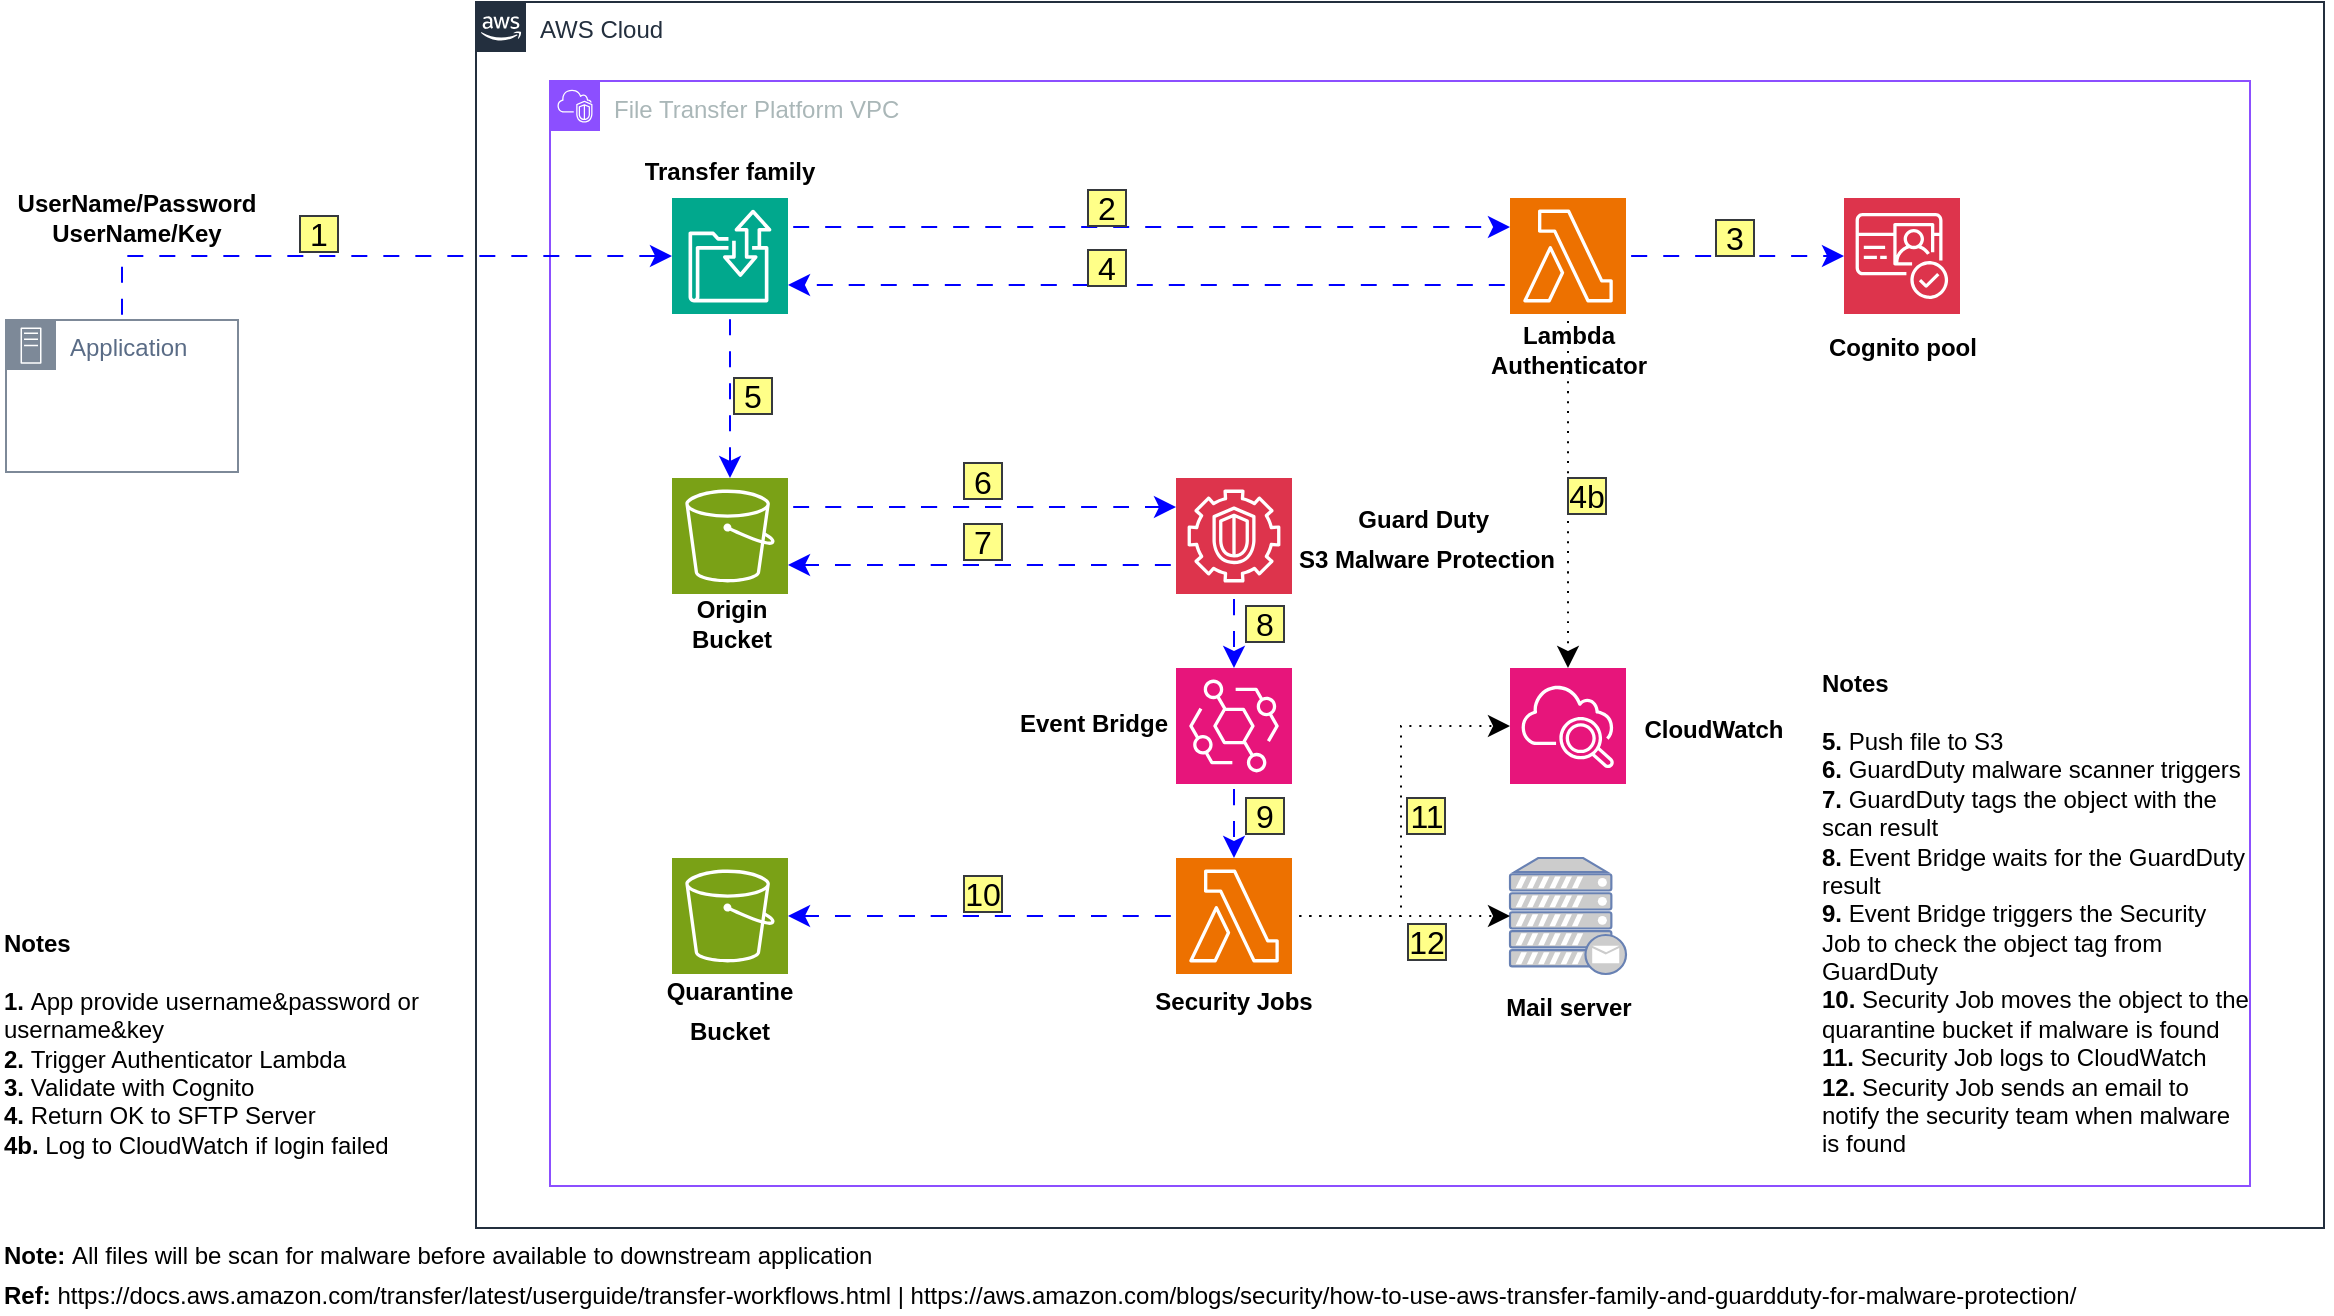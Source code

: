 <mxfile version="26.3.0" pages="3">
  <diagram name="new design" id="B1y9Ysk0QPpH11R5DIhR">
    <mxGraphModel dx="3976" dy="1843" grid="1" gridSize="10" guides="1" tooltips="1" connect="1" arrows="1" fold="1" page="1" pageScale="1" pageWidth="850" pageHeight="1100" math="0" shadow="0">
      <root>
        <mxCell id="0" />
        <mxCell id="1" parent="0" />
        <mxCell id="YoEOFFDDh4o3VPwnlARb-1" value="AWS Cloud" style="points=[[0,0],[0.25,0],[0.5,0],[0.75,0],[1,0],[1,0.25],[1,0.5],[1,0.75],[1,1],[0.75,1],[0.5,1],[0.25,1],[0,1],[0,0.75],[0,0.5],[0,0.25]];outlineConnect=0;gradientColor=none;html=1;whiteSpace=wrap;fontSize=12;fontStyle=0;container=1;pointerEvents=0;collapsible=0;recursiveResize=0;shape=mxgraph.aws4.group;grIcon=mxgraph.aws4.group_aws_cloud_alt;strokeColor=#232F3E;fillColor=none;verticalAlign=top;align=left;spacingLeft=30;fontColor=#232F3E;dashed=0;" vertex="1" parent="1">
          <mxGeometry x="-2236" y="-1040" width="924" height="613" as="geometry" />
        </mxCell>
        <mxCell id="YoEOFFDDh4o3VPwnlARb-2" value="File Transfer Platform VPC" style="points=[[0,0],[0.25,0],[0.5,0],[0.75,0],[1,0],[1,0.25],[1,0.5],[1,0.75],[1,1],[0.75,1],[0.5,1],[0.25,1],[0,1],[0,0.75],[0,0.5],[0,0.25]];outlineConnect=0;gradientColor=none;html=1;whiteSpace=wrap;fontSize=12;fontStyle=0;container=1;pointerEvents=0;collapsible=0;recursiveResize=0;shape=mxgraph.aws4.group;grIcon=mxgraph.aws4.group_vpc2;strokeColor=#8C4FFF;fillColor=none;verticalAlign=top;align=left;spacingLeft=30;fontColor=#AAB7B8;dashed=0;" vertex="1" parent="YoEOFFDDh4o3VPwnlARb-1">
          <mxGeometry x="37" y="39.5" width="850" height="552.5" as="geometry" />
        </mxCell>
        <mxCell id="YoEOFFDDh4o3VPwnlARb-3" value="Application" style="points=[[0,0],[0.25,0],[0.5,0],[0.75,0],[1,0],[1,0.25],[1,0.5],[1,0.75],[1,1],[0.75,1],[0.5,1],[0.25,1],[0,1],[0,0.75],[0,0.5],[0,0.25]];outlineConnect=0;gradientColor=none;html=1;whiteSpace=wrap;fontSize=12;fontStyle=0;container=1;pointerEvents=0;collapsible=0;recursiveResize=0;shape=mxgraph.aws4.group;grIcon=mxgraph.aws4.group_on_premise;strokeColor=#7D8998;fillColor=none;verticalAlign=top;align=left;spacingLeft=30;fontColor=#5A6C86;dashed=0;" vertex="1" parent="YoEOFFDDh4o3VPwnlARb-2">
          <mxGeometry x="-272" y="119.5" width="116" height="76" as="geometry" />
        </mxCell>
        <mxCell id="YoEOFFDDh4o3VPwnlARb-4" value="" style="sketch=0;points=[[0,0,0],[0.25,0,0],[0.5,0,0],[0.75,0,0],[1,0,0],[0,1,0],[0.25,1,0],[0.5,1,0],[0.75,1,0],[1,1,0],[0,0.25,0],[0,0.5,0],[0,0.75,0],[1,0.25,0],[1,0.5,0],[1,0.75,0]];outlineConnect=0;fontColor=#232F3E;fillColor=#01A88D;strokeColor=#ffffff;dashed=0;verticalLabelPosition=bottom;verticalAlign=top;align=center;html=1;fontSize=12;fontStyle=0;aspect=fixed;shape=mxgraph.aws4.resourceIcon;resIcon=mxgraph.aws4.transfer_family;" vertex="1" parent="YoEOFFDDh4o3VPwnlARb-2">
          <mxGeometry x="61" y="58.5" width="58" height="58" as="geometry" />
        </mxCell>
        <mxCell id="YoEOFFDDh4o3VPwnlARb-5" value="" style="sketch=0;points=[[0,0,0],[0.25,0,0],[0.5,0,0],[0.75,0,0],[1,0,0],[0,1,0],[0.25,1,0],[0.5,1,0],[0.75,1,0],[1,1,0],[0,0.25,0],[0,0.5,0],[0,0.75,0],[1,0.25,0],[1,0.5,0],[1,0.75,0]];outlineConnect=0;fontColor=#232F3E;fillColor=#7AA116;strokeColor=#ffffff;dashed=0;verticalLabelPosition=bottom;verticalAlign=top;align=center;html=1;fontSize=12;fontStyle=0;aspect=fixed;shape=mxgraph.aws4.resourceIcon;resIcon=mxgraph.aws4.s3;" vertex="1" parent="YoEOFFDDh4o3VPwnlARb-2">
          <mxGeometry x="61" y="198.5" width="58" height="58" as="geometry" />
        </mxCell>
        <mxCell id="YoEOFFDDh4o3VPwnlARb-6" value="" style="sketch=0;points=[[0,0,0],[0.25,0,0],[0.5,0,0],[0.75,0,0],[1,0,0],[0,1,0],[0.25,1,0],[0.5,1,0],[0.75,1,0],[1,1,0],[0,0.25,0],[0,0.5,0],[0,0.75,0],[1,0.25,0],[1,0.5,0],[1,0.75,0]];outlineConnect=0;fontColor=#232F3E;fillColor=#7AA116;strokeColor=#ffffff;dashed=0;verticalLabelPosition=bottom;verticalAlign=top;align=center;html=1;fontSize=12;fontStyle=0;aspect=fixed;shape=mxgraph.aws4.resourceIcon;resIcon=mxgraph.aws4.s3;" vertex="1" parent="YoEOFFDDh4o3VPwnlARb-2">
          <mxGeometry x="61" y="388.5" width="58" height="58" as="geometry" />
        </mxCell>
        <mxCell id="YoEOFFDDh4o3VPwnlARb-7" value="" style="sketch=0;points=[[0,0,0],[0.25,0,0],[0.5,0,0],[0.75,0,0],[1,0,0],[0,1,0],[0.25,1,0],[0.5,1,0],[0.75,1,0],[1,1,0],[0,0.25,0],[0,0.5,0],[0,0.75,0],[1,0.25,0],[1,0.5,0],[1,0.75,0]];outlineConnect=0;fontColor=#232F3E;fillColor=#ED7100;strokeColor=#ffffff;dashed=0;verticalLabelPosition=bottom;verticalAlign=top;align=center;html=1;fontSize=12;fontStyle=0;aspect=fixed;shape=mxgraph.aws4.resourceIcon;resIcon=mxgraph.aws4.lambda;" vertex="1" parent="YoEOFFDDh4o3VPwnlARb-2">
          <mxGeometry x="480" y="58.5" width="58" height="58" as="geometry" />
        </mxCell>
        <mxCell id="YoEOFFDDh4o3VPwnlARb-8" value="" style="sketch=0;points=[[0,0,0],[0.25,0,0],[0.5,0,0],[0.75,0,0],[1,0,0],[0,1,0],[0.25,1,0],[0.5,1,0],[0.75,1,0],[1,1,0],[0,0.25,0],[0,0.5,0],[0,0.75,0],[1,0.25,0],[1,0.5,0],[1,0.75,0]];outlineConnect=0;fontColor=#232F3E;fillColor=#DD344C;strokeColor=#ffffff;dashed=0;verticalLabelPosition=bottom;verticalAlign=top;align=center;html=1;fontSize=12;fontStyle=0;aspect=fixed;shape=mxgraph.aws4.resourceIcon;resIcon=mxgraph.aws4.cognito;" vertex="1" parent="YoEOFFDDh4o3VPwnlARb-2">
          <mxGeometry x="647" y="58.5" width="58" height="58" as="geometry" />
        </mxCell>
        <mxCell id="YoEOFFDDh4o3VPwnlARb-9" value="" style="sketch=0;points=[[0,0,0],[0.25,0,0],[0.5,0,0],[0.75,0,0],[1,0,0],[0,1,0],[0.25,1,0],[0.5,1,0],[0.75,1,0],[1,1,0],[0,0.25,0],[0,0.5,0],[0,0.75,0],[1,0.25,0],[1,0.5,0],[1,0.75,0]];outlineConnect=0;fontColor=#232F3E;fillColor=#DD344C;strokeColor=#ffffff;dashed=0;verticalLabelPosition=bottom;verticalAlign=top;align=center;html=1;fontSize=12;fontStyle=0;aspect=fixed;shape=mxgraph.aws4.resourceIcon;resIcon=mxgraph.aws4.guardduty;" vertex="1" parent="YoEOFFDDh4o3VPwnlARb-2">
          <mxGeometry x="313" y="198.5" width="58" height="58" as="geometry" />
        </mxCell>
        <mxCell id="YoEOFFDDh4o3VPwnlARb-10" value="" style="sketch=0;points=[[0,0,0],[0.25,0,0],[0.5,0,0],[0.75,0,0],[1,0,0],[0,1,0],[0.25,1,0],[0.5,1,0],[0.75,1,0],[1,1,0],[0,0.25,0],[0,0.5,0],[0,0.75,0],[1,0.25,0],[1,0.5,0],[1,0.75,0]];outlineConnect=0;fontColor=#232F3E;fillColor=#ED7100;strokeColor=#ffffff;dashed=0;verticalLabelPosition=bottom;verticalAlign=top;align=center;html=1;fontSize=12;fontStyle=0;aspect=fixed;shape=mxgraph.aws4.resourceIcon;resIcon=mxgraph.aws4.lambda;" vertex="1" parent="YoEOFFDDh4o3VPwnlARb-2">
          <mxGeometry x="313" y="388.5" width="58" height="58" as="geometry" />
        </mxCell>
        <mxCell id="YoEOFFDDh4o3VPwnlARb-11" value="" style="sketch=0;points=[[0,0,0],[0.25,0,0],[0.5,0,0],[0.75,0,0],[1,0,0],[0,1,0],[0.25,1,0],[0.5,1,0],[0.75,1,0],[1,1,0],[0,0.25,0],[0,0.5,0],[0,0.75,0],[1,0.25,0],[1,0.5,0],[1,0.75,0]];points=[[0,0,0],[0.25,0,0],[0.5,0,0],[0.75,0,0],[1,0,0],[0,1,0],[0.25,1,0],[0.5,1,0],[0.75,1,0],[1,1,0],[0,0.25,0],[0,0.5,0],[0,0.75,0],[1,0.25,0],[1,0.5,0],[1,0.75,0]];outlineConnect=0;fontColor=#232F3E;fillColor=#E7157B;strokeColor=#ffffff;dashed=0;verticalLabelPosition=bottom;verticalAlign=top;align=center;html=1;fontSize=12;fontStyle=0;aspect=fixed;shape=mxgraph.aws4.resourceIcon;resIcon=mxgraph.aws4.cloudwatch_2;" vertex="1" parent="YoEOFFDDh4o3VPwnlARb-2">
          <mxGeometry x="480" y="293.5" width="58" height="58" as="geometry" />
        </mxCell>
        <mxCell id="YoEOFFDDh4o3VPwnlARb-12" value="" style="endArrow=classic;html=1;rounded=0;fontSize=12;startSize=8;endSize=8;curved=1;exitX=1;exitY=0.25;exitDx=0;exitDy=0;exitPerimeter=0;entryX=0;entryY=0.25;entryDx=0;entryDy=0;entryPerimeter=0;strokeColor=#0000FF;flowAnimation=1;dashed=1;dashPattern=8 8;" edge="1" parent="YoEOFFDDh4o3VPwnlARb-2" source="YoEOFFDDh4o3VPwnlARb-4" target="YoEOFFDDh4o3VPwnlARb-7">
          <mxGeometry width="50" height="50" relative="1" as="geometry">
            <mxPoint x="-377" y="417.5" as="sourcePoint" />
            <mxPoint x="-327" y="367.5" as="targetPoint" />
          </mxGeometry>
        </mxCell>
        <mxCell id="YoEOFFDDh4o3VPwnlARb-13" value="" style="endArrow=classic;html=1;rounded=0;fontSize=12;startSize=8;endSize=8;curved=1;exitX=1;exitY=0.5;exitDx=0;exitDy=0;exitPerimeter=0;entryX=0;entryY=0.5;entryDx=0;entryDy=0;entryPerimeter=0;strokeColor=#0000FF;dashed=1;dashPattern=8 8;flowAnimation=1;" edge="1" parent="YoEOFFDDh4o3VPwnlARb-2" source="YoEOFFDDh4o3VPwnlARb-7" target="YoEOFFDDh4o3VPwnlARb-8">
          <mxGeometry width="50" height="50" relative="1" as="geometry">
            <mxPoint x="71" y="97.5" as="sourcePoint" />
            <mxPoint x="361" y="97.5" as="targetPoint" />
          </mxGeometry>
        </mxCell>
        <mxCell id="YoEOFFDDh4o3VPwnlARb-14" value="" style="endArrow=classic;html=1;rounded=0;fontSize=12;startSize=8;endSize=8;curved=1;exitX=0;exitY=0.75;exitDx=0;exitDy=0;exitPerimeter=0;entryX=1;entryY=0.75;entryDx=0;entryDy=0;entryPerimeter=0;strokeColor=#0000FF;dashed=1;dashPattern=8 8;flowAnimation=1;" edge="1" parent="YoEOFFDDh4o3VPwnlARb-2" source="YoEOFFDDh4o3VPwnlARb-7" target="YoEOFFDDh4o3VPwnlARb-4">
          <mxGeometry width="50" height="50" relative="1" as="geometry">
            <mxPoint x="129" y="83.5" as="sourcePoint" />
            <mxPoint x="419" y="83.5" as="targetPoint" />
          </mxGeometry>
        </mxCell>
        <mxCell id="YoEOFFDDh4o3VPwnlARb-15" value="" style="endArrow=classic;html=1;rounded=0;fontSize=12;startSize=8;endSize=8;curved=1;exitX=0.5;exitY=1;exitDx=0;exitDy=0;exitPerimeter=0;entryX=0.5;entryY=0;entryDx=0;entryDy=0;entryPerimeter=0;strokeColor=#0000FF;dashed=1;dashPattern=8 8;flowAnimation=1;" edge="1" parent="YoEOFFDDh4o3VPwnlARb-2" source="YoEOFFDDh4o3VPwnlARb-4" target="YoEOFFDDh4o3VPwnlARb-5">
          <mxGeometry width="50" height="50" relative="1" as="geometry">
            <mxPoint x="419" y="112.5" as="sourcePoint" />
            <mxPoint x="129" y="112.5" as="targetPoint" />
          </mxGeometry>
        </mxCell>
        <mxCell id="YoEOFFDDh4o3VPwnlARb-16" value="" style="endArrow=classic;html=1;rounded=0;fontSize=12;startSize=8;endSize=8;curved=1;exitX=1;exitY=0.25;exitDx=0;exitDy=0;exitPerimeter=0;entryX=0;entryY=0.25;entryDx=0;entryDy=0;entryPerimeter=0;strokeColor=#0000FF;dashed=1;dashPattern=8 8;flowAnimation=1;" edge="1" parent="YoEOFFDDh4o3VPwnlARb-2" source="YoEOFFDDh4o3VPwnlARb-5" target="YoEOFFDDh4o3VPwnlARb-9">
          <mxGeometry width="50" height="50" relative="1" as="geometry">
            <mxPoint x="100" y="126.5" as="sourcePoint" />
            <mxPoint x="100" y="208.5" as="targetPoint" />
          </mxGeometry>
        </mxCell>
        <mxCell id="YoEOFFDDh4o3VPwnlARb-17" value="" style="endArrow=classic;html=1;rounded=0;fontSize=12;startSize=8;endSize=8;curved=1;exitX=0;exitY=0.75;exitDx=0;exitDy=0;exitPerimeter=0;entryX=1;entryY=0.75;entryDx=0;entryDy=0;entryPerimeter=0;strokeColor=#0000FF;dashed=1;dashPattern=8 8;flowAnimation=1;" edge="1" parent="YoEOFFDDh4o3VPwnlARb-2" source="YoEOFFDDh4o3VPwnlARb-9" target="YoEOFFDDh4o3VPwnlARb-5">
          <mxGeometry width="50" height="50" relative="1" as="geometry">
            <mxPoint x="129" y="223.5" as="sourcePoint" />
            <mxPoint x="419" y="223.5" as="targetPoint" />
          </mxGeometry>
        </mxCell>
        <mxCell id="YoEOFFDDh4o3VPwnlARb-18" style="edgeStyle=none;curved=1;rounded=0;orthogonalLoop=1;jettySize=auto;html=1;entryX=0.5;entryY=0;entryDx=0;entryDy=0;entryPerimeter=0;fontSize=12;startSize=8;endSize=8;strokeColor=#0000FF;dashed=1;dashPattern=8 8;flowAnimation=1;" edge="1" parent="YoEOFFDDh4o3VPwnlARb-2" source="YoEOFFDDh4o3VPwnlARb-9" target="YoEOFFDDh4o3VPwnlARb-49">
          <mxGeometry relative="1" as="geometry">
            <mxPoint x="342" y="293.5" as="targetPoint" />
          </mxGeometry>
        </mxCell>
        <mxCell id="YoEOFFDDh4o3VPwnlARb-19" style="edgeStyle=none;curved=1;rounded=0;orthogonalLoop=1;jettySize=auto;html=1;entryX=0.5;entryY=0;entryDx=0;entryDy=0;entryPerimeter=0;fontSize=12;startSize=8;endSize=8;strokeColor=#0000FF;exitX=0.5;exitY=1;exitDx=0;exitDy=0;exitPerimeter=0;dashed=1;dashPattern=8 8;flowAnimation=1;" edge="1" parent="YoEOFFDDh4o3VPwnlARb-2" source="YoEOFFDDh4o3VPwnlARb-49" target="YoEOFFDDh4o3VPwnlARb-10">
          <mxGeometry relative="1" as="geometry">
            <mxPoint x="342" y="351.5" as="sourcePoint" />
            <mxPoint x="435" y="388.5" as="targetPoint" />
          </mxGeometry>
        </mxCell>
        <mxCell id="YoEOFFDDh4o3VPwnlARb-20" style="edgeStyle=none;curved=1;rounded=0;orthogonalLoop=1;jettySize=auto;html=1;entryX=1;entryY=0.5;entryDx=0;entryDy=0;entryPerimeter=0;fontSize=12;startSize=8;endSize=8;strokeColor=#0000FF;dashed=1;dashPattern=8 8;flowAnimation=1;" edge="1" parent="YoEOFFDDh4o3VPwnlARb-2" source="YoEOFFDDh4o3VPwnlARb-10" target="YoEOFFDDh4o3VPwnlARb-6">
          <mxGeometry relative="1" as="geometry" />
        </mxCell>
        <mxCell id="YoEOFFDDh4o3VPwnlARb-21" value="" style="endArrow=classic;html=1;rounded=0;fontSize=12;startSize=8;endSize=8;exitX=0.5;exitY=0;exitDx=0;exitDy=0;entryX=0;entryY=0.5;entryDx=0;entryDy=0;entryPerimeter=0;edgeStyle=orthogonalEdgeStyle;dashed=1;dashPattern=8 8;strokeColor=#0000FF;strokeWidth=1;flowAnimation=1;curved=0;" edge="1" parent="YoEOFFDDh4o3VPwnlARb-2" source="YoEOFFDDh4o3VPwnlARb-3" target="YoEOFFDDh4o3VPwnlARb-4">
          <mxGeometry width="50" height="50" relative="1" as="geometry">
            <mxPoint x="-242" y="68.5" as="sourcePoint" />
            <mxPoint x="-192" y="18.5" as="targetPoint" />
          </mxGeometry>
        </mxCell>
        <mxCell id="YoEOFFDDh4o3VPwnlARb-22" value="" style="endArrow=classic;html=1;rounded=0;fontSize=12;startSize=8;endSize=8;entryX=0;entryY=0.5;entryDx=0;entryDy=0;entryPerimeter=0;dashed=1;endFill=1;flowAnimation=1;exitX=1;exitY=0.5;exitDx=0;exitDy=0;exitPerimeter=0;edgeStyle=orthogonalEdgeStyle;dashPattern=1 4;" edge="1" parent="YoEOFFDDh4o3VPwnlARb-2" source="YoEOFFDDh4o3VPwnlARb-10" target="YoEOFFDDh4o3VPwnlARb-11">
          <mxGeometry width="50" height="50" relative="1" as="geometry">
            <mxPoint x="375" y="417.5" as="sourcePoint" />
            <mxPoint x="-190" y="280.5" as="targetPoint" />
          </mxGeometry>
        </mxCell>
        <mxCell id="YoEOFFDDh4o3VPwnlARb-23" value="" style="endArrow=classic;html=1;rounded=0;fontSize=12;startSize=8;endSize=8;curved=1;exitX=0.5;exitY=1;exitDx=0;exitDy=0;exitPerimeter=0;entryX=0.5;entryY=0;entryDx=0;entryDy=0;entryPerimeter=0;dashed=1;dashPattern=1 4;endFill=1;flowAnimation=1;" edge="1" parent="YoEOFFDDh4o3VPwnlARb-2" source="YoEOFFDDh4o3VPwnlARb-7" target="YoEOFFDDh4o3VPwnlARb-11">
          <mxGeometry width="50" height="50" relative="1" as="geometry">
            <mxPoint x="686" y="227.5" as="sourcePoint" />
            <mxPoint x="736" y="177.5" as="targetPoint" />
          </mxGeometry>
        </mxCell>
        <mxCell id="YoEOFFDDh4o3VPwnlARb-24" value="&lt;b&gt;&lt;font style=&quot;font-size: 12px;&quot;&gt;Transfer family&lt;/font&gt;&lt;/b&gt;" style="text;html=1;align=center;verticalAlign=middle;whiteSpace=wrap;rounded=0;fontSize=16;" vertex="1" parent="YoEOFFDDh4o3VPwnlARb-2">
          <mxGeometry x="31" y="28.5" width="118" height="30" as="geometry" />
        </mxCell>
        <mxCell id="YoEOFFDDh4o3VPwnlARb-25" value="&lt;span style=&quot;font-size: 12px;&quot;&gt;&lt;font style=&quot;font-size: 12px;&quot;&gt;&lt;b&gt;Lambda&lt;/b&gt;&lt;/font&gt;&lt;/span&gt;&lt;div style=&quot;font-size: 12px;&quot;&gt;&lt;font style=&quot;font-size: 12px;&quot;&gt;&lt;b&gt;Authenticator&lt;/b&gt;&lt;/font&gt;&lt;/div&gt;" style="text;html=1;align=center;verticalAlign=middle;whiteSpace=wrap;rounded=0;fontSize=16;" vertex="1" parent="YoEOFFDDh4o3VPwnlARb-2">
          <mxGeometry x="447.5" y="112.5" width="123" height="39" as="geometry" />
        </mxCell>
        <mxCell id="YoEOFFDDh4o3VPwnlARb-26" value="&lt;b&gt;&lt;font style=&quot;font-size: 12px;&quot;&gt;Cognito pool&lt;/font&gt;&lt;/b&gt;" style="text;html=1;align=center;verticalAlign=middle;whiteSpace=wrap;rounded=0;fontSize=16;" vertex="1" parent="YoEOFFDDh4o3VPwnlARb-2">
          <mxGeometry x="636.5" y="116.5" width="79" height="30" as="geometry" />
        </mxCell>
        <mxCell id="YoEOFFDDh4o3VPwnlARb-27" value="Origin Bucket" style="text;html=1;align=center;verticalAlign=middle;whiteSpace=wrap;rounded=0;fontSize=12;fontStyle=1" vertex="1" parent="YoEOFFDDh4o3VPwnlARb-2">
          <mxGeometry x="61" y="256.5" width="60" height="30" as="geometry" />
        </mxCell>
        <mxCell id="YoEOFFDDh4o3VPwnlARb-28" value="&lt;span style=&quot;font-size: 12px;&quot;&gt;&lt;b&gt;Quarantine Bucket&lt;/b&gt;&lt;/span&gt;" style="text;html=1;align=center;verticalAlign=middle;whiteSpace=wrap;rounded=0;fontSize=16;" vertex="1" parent="YoEOFFDDh4o3VPwnlARb-2">
          <mxGeometry x="57" y="444.5" width="66" height="38" as="geometry" />
        </mxCell>
        <mxCell id="YoEOFFDDh4o3VPwnlARb-29" value="&lt;b&gt;&lt;font style=&quot;font-size: 12px;&quot;&gt;Guard Duty&amp;nbsp;&lt;/font&gt;&lt;/b&gt;&lt;div&gt;&lt;b&gt;&lt;font style=&quot;font-size: 12px;&quot;&gt;S3 Malware Protection&lt;/font&gt;&lt;/b&gt;&lt;/div&gt;" style="text;html=1;align=center;verticalAlign=middle;whiteSpace=wrap;rounded=0;fontSize=16;" vertex="1" parent="YoEOFFDDh4o3VPwnlARb-2">
          <mxGeometry x="371" y="209" width="135" height="37" as="geometry" />
        </mxCell>
        <mxCell id="YoEOFFDDh4o3VPwnlARb-30" value="&lt;b&gt;&lt;font style=&quot;font-size: 12px;&quot;&gt;Security Jobs&lt;/font&gt;&lt;/b&gt;" style="text;html=1;align=center;verticalAlign=middle;whiteSpace=wrap;rounded=0;fontSize=16;" vertex="1" parent="YoEOFFDDh4o3VPwnlARb-2">
          <mxGeometry x="299.25" y="449.5" width="85.5" height="18.5" as="geometry" />
        </mxCell>
        <mxCell id="YoEOFFDDh4o3VPwnlARb-31" value="&lt;b&gt;&lt;font style=&quot;font-size: 12px;&quot;&gt;CloudWatch&lt;/font&gt;&lt;/b&gt;" style="text;html=1;align=center;verticalAlign=middle;whiteSpace=wrap;rounded=0;fontSize=16;" vertex="1" parent="YoEOFFDDh4o3VPwnlARb-2">
          <mxGeometry x="541" y="307.5" width="82" height="30" as="geometry" />
        </mxCell>
        <mxCell id="YoEOFFDDh4o3VPwnlARb-32" value="&lt;b&gt;&lt;font style=&quot;font-size: 12px;&quot;&gt;Event Bridge&lt;/font&gt;&lt;/b&gt;" style="text;html=1;align=center;verticalAlign=middle;whiteSpace=wrap;rounded=0;fontSize=16;" vertex="1" parent="YoEOFFDDh4o3VPwnlARb-2">
          <mxGeometry x="233" y="307.5" width="78" height="23.5" as="geometry" />
        </mxCell>
        <mxCell id="YoEOFFDDh4o3VPwnlARb-33" value="&lt;div style=&quot;font-size: 12px;&quot;&gt;&lt;b&gt;&lt;font style=&quot;font-size: 12px;&quot;&gt;Notes&lt;/font&gt;&lt;/b&gt;&lt;/div&gt;&lt;div style=&quot;font-size: 12px;&quot;&gt;&lt;b&gt;&lt;font style=&quot;font-size: 12px;&quot;&gt;&lt;br&gt;&lt;/font&gt;&lt;/b&gt;&lt;/div&gt;&lt;div style=&quot;font-size: 12px;&quot;&gt;&lt;div&gt;&lt;b&gt;5.&amp;nbsp;&lt;/b&gt;Push file to S3&lt;/div&gt;&lt;div&gt;&lt;b&gt;6.&lt;/b&gt; GuardDuty malware scanner triggers&lt;/div&gt;&lt;div&gt;&lt;b&gt;7.&lt;/b&gt; GuardDuty tags the object with the scan result&lt;/div&gt;&lt;div&gt;&lt;b&gt;8.&lt;/b&gt;&amp;nbsp;Event Bridge waits for the GuardDuty result&lt;/div&gt;&lt;div&gt;&lt;b&gt;9.&lt;/b&gt;&amp;nbsp;Event Bridge triggers the Security Job to check the object tag from GuardDuty&lt;/div&gt;&lt;div&gt;&lt;b&gt;10.&lt;/b&gt; Security Job moves the object to the quarantine bucket if malware is found&lt;/div&gt;&lt;div&gt;&lt;b&gt;11.&lt;/b&gt; Security Job logs to CloudWatch&lt;/div&gt;&lt;div&gt;&lt;b&gt;12.&lt;/b&gt; Security Job sends an email to notify the security team when malware is found&lt;/div&gt;&lt;/div&gt;" style="text;html=1;align=left;verticalAlign=middle;whiteSpace=wrap;rounded=0;fontSize=16;" vertex="1" parent="YoEOFFDDh4o3VPwnlARb-2">
          <mxGeometry x="634" y="280" width="216" height="272.5" as="geometry" />
        </mxCell>
        <mxCell id="YoEOFFDDh4o3VPwnlARb-34" value="" style="fontColor=#0066CC;verticalAlign=top;verticalLabelPosition=bottom;labelPosition=center;align=center;html=1;outlineConnect=0;fillColor=#CCCCCC;strokeColor=#6881B3;gradientColor=none;gradientDirection=north;strokeWidth=2;shape=mxgraph.networks.mail_server;" vertex="1" parent="YoEOFFDDh4o3VPwnlARb-2">
          <mxGeometry x="480" y="388.5" width="58" height="58" as="geometry" />
        </mxCell>
        <mxCell id="YoEOFFDDh4o3VPwnlARb-35" style="edgeStyle=none;curved=1;rounded=0;orthogonalLoop=1;jettySize=auto;html=1;entryX=0;entryY=0.5;entryDx=0;entryDy=0;entryPerimeter=0;fontSize=12;startSize=8;endSize=8;dashed=1;dashPattern=1 4;flowAnimation=1;" edge="1" parent="YoEOFFDDh4o3VPwnlARb-2" source="YoEOFFDDh4o3VPwnlARb-10" target="YoEOFFDDh4o3VPwnlARb-34">
          <mxGeometry relative="1" as="geometry" />
        </mxCell>
        <mxCell id="YoEOFFDDh4o3VPwnlARb-36" value="&lt;font style=&quot;font-size: 12px;&quot;&gt;&lt;b&gt;Mail server&lt;/b&gt;&lt;/font&gt;" style="text;html=1;align=center;verticalAlign=middle;whiteSpace=wrap;rounded=0;fontSize=16;" vertex="1" parent="YoEOFFDDh4o3VPwnlARb-2">
          <mxGeometry x="474.5" y="446.5" width="69" height="30" as="geometry" />
        </mxCell>
        <mxCell id="YoEOFFDDh4o3VPwnlARb-37" value="2" style="text;html=1;align=center;verticalAlign=middle;whiteSpace=wrap;rounded=0;fontSize=16;fillColor=#ffff88;strokeColor=#36393d;" vertex="1" parent="YoEOFFDDh4o3VPwnlARb-2">
          <mxGeometry x="269" y="54.5" width="19" height="18" as="geometry" />
        </mxCell>
        <mxCell id="YoEOFFDDh4o3VPwnlARb-38" value="3" style="text;html=1;align=center;verticalAlign=middle;whiteSpace=wrap;rounded=0;fontSize=16;fillColor=#ffff88;strokeColor=#36393d;" vertex="1" parent="YoEOFFDDh4o3VPwnlARb-2">
          <mxGeometry x="583" y="69.5" width="19" height="18" as="geometry" />
        </mxCell>
        <mxCell id="YoEOFFDDh4o3VPwnlARb-39" value="4" style="text;html=1;align=center;verticalAlign=middle;whiteSpace=wrap;rounded=0;fontSize=16;fillColor=#ffff88;strokeColor=#36393d;" vertex="1" parent="YoEOFFDDh4o3VPwnlARb-2">
          <mxGeometry x="269" y="84.5" width="19" height="18" as="geometry" />
        </mxCell>
        <mxCell id="YoEOFFDDh4o3VPwnlARb-40" value="5" style="text;html=1;align=center;verticalAlign=middle;whiteSpace=wrap;rounded=0;fontSize=16;fillColor=#ffff88;strokeColor=#36393d;" vertex="1" parent="YoEOFFDDh4o3VPwnlARb-2">
          <mxGeometry x="92" y="148.5" width="19" height="18" as="geometry" />
        </mxCell>
        <mxCell id="YoEOFFDDh4o3VPwnlARb-41" value="4b" style="text;html=1;align=center;verticalAlign=middle;whiteSpace=wrap;rounded=0;fontSize=16;fillColor=#ffff88;strokeColor=#36393d;" vertex="1" parent="YoEOFFDDh4o3VPwnlARb-2">
          <mxGeometry x="509" y="198.5" width="19" height="18" as="geometry" />
        </mxCell>
        <mxCell id="YoEOFFDDh4o3VPwnlARb-42" value="6" style="text;html=1;align=center;verticalAlign=middle;whiteSpace=wrap;rounded=0;fontSize=16;fillColor=#ffff88;strokeColor=#36393d;" vertex="1" parent="YoEOFFDDh4o3VPwnlARb-2">
          <mxGeometry x="207" y="191" width="19" height="18" as="geometry" />
        </mxCell>
        <mxCell id="YoEOFFDDh4o3VPwnlARb-43" value="7" style="text;html=1;align=center;verticalAlign=middle;whiteSpace=wrap;rounded=0;fontSize=16;fillColor=#ffff88;strokeColor=#36393d;" vertex="1" parent="YoEOFFDDh4o3VPwnlARb-2">
          <mxGeometry x="207" y="221.5" width="19" height="18" as="geometry" />
        </mxCell>
        <mxCell id="YoEOFFDDh4o3VPwnlARb-44" value="8" style="text;html=1;align=center;verticalAlign=middle;whiteSpace=wrap;rounded=0;fontSize=16;fillColor=#ffff88;strokeColor=#36393d;" vertex="1" parent="YoEOFFDDh4o3VPwnlARb-2">
          <mxGeometry x="348" y="262.5" width="19" height="18" as="geometry" />
        </mxCell>
        <mxCell id="YoEOFFDDh4o3VPwnlARb-45" value="9" style="text;html=1;align=center;verticalAlign=middle;whiteSpace=wrap;rounded=0;fontSize=16;fillColor=#ffff88;strokeColor=#36393d;" vertex="1" parent="YoEOFFDDh4o3VPwnlARb-2">
          <mxGeometry x="348" y="358.5" width="19" height="18" as="geometry" />
        </mxCell>
        <mxCell id="YoEOFFDDh4o3VPwnlARb-46" value="10" style="text;html=1;align=center;verticalAlign=middle;whiteSpace=wrap;rounded=0;fontSize=16;fillColor=#ffff88;strokeColor=#36393d;" vertex="1" parent="YoEOFFDDh4o3VPwnlARb-2">
          <mxGeometry x="207" y="397.5" width="19" height="18" as="geometry" />
        </mxCell>
        <mxCell id="YoEOFFDDh4o3VPwnlARb-47" value="11" style="text;html=1;align=center;verticalAlign=middle;whiteSpace=wrap;rounded=0;fontSize=16;fillColor=#ffff88;strokeColor=#36393d;" vertex="1" parent="YoEOFFDDh4o3VPwnlARb-2">
          <mxGeometry x="428.5" y="358.5" width="19" height="18" as="geometry" />
        </mxCell>
        <mxCell id="YoEOFFDDh4o3VPwnlARb-48" value="12" style="text;html=1;align=center;verticalAlign=middle;whiteSpace=wrap;rounded=0;fontSize=16;fillColor=#ffff88;strokeColor=#36393d;" vertex="1" parent="YoEOFFDDh4o3VPwnlARb-2">
          <mxGeometry x="429" y="421.5" width="19" height="18" as="geometry" />
        </mxCell>
        <mxCell id="YoEOFFDDh4o3VPwnlARb-49" value="" style="sketch=0;points=[[0,0,0],[0.25,0,0],[0.5,0,0],[0.75,0,0],[1,0,0],[0,1,0],[0.25,1,0],[0.5,1,0],[0.75,1,0],[1,1,0],[0,0.25,0],[0,0.5,0],[0,0.75,0],[1,0.25,0],[1,0.5,0],[1,0.75,0]];outlineConnect=0;fontColor=#232F3E;fillColor=#E7157B;strokeColor=#ffffff;dashed=0;verticalLabelPosition=bottom;verticalAlign=top;align=center;html=1;fontSize=12;fontStyle=0;aspect=fixed;shape=mxgraph.aws4.resourceIcon;resIcon=mxgraph.aws4.eventbridge;" vertex="1" parent="YoEOFFDDh4o3VPwnlARb-2">
          <mxGeometry x="313" y="293.5" width="58" height="58" as="geometry" />
        </mxCell>
        <mxCell id="YoEOFFDDh4o3VPwnlARb-50" value="&lt;b style=&quot;font-size: 12px;&quot;&gt;&lt;font style=&quot;font-size: 12px;&quot;&gt;UserName/Password&lt;/font&gt;&lt;/b&gt;&lt;div style=&quot;font-size: 12px;&quot;&gt;&lt;b style=&quot;&quot;&gt;&lt;font style=&quot;font-size: 12px;&quot;&gt;UserName/Key&lt;/font&gt;&lt;/b&gt;&lt;/div&gt;" style="text;html=1;align=center;verticalAlign=middle;whiteSpace=wrap;rounded=0;fontSize=16;" vertex="1" parent="1">
          <mxGeometry x="-2467" y="-954" width="123" height="39" as="geometry" />
        </mxCell>
        <mxCell id="YoEOFFDDh4o3VPwnlARb-51" value="&lt;div style=&quot;font-size: 12px;&quot;&gt;&lt;b style=&quot;&quot;&gt;&lt;font style=&quot;font-size: 12px;&quot;&gt;Notes&lt;/font&gt;&lt;/b&gt;&lt;/div&gt;&lt;div style=&quot;font-size: 12px;&quot;&gt;&lt;b&gt;&lt;font style=&quot;font-size: 12px;&quot;&gt;&lt;br&gt;&lt;/font&gt;&lt;/b&gt;&lt;/div&gt;&lt;div style=&quot;font-size: 12px;&quot;&gt;&lt;font style=&quot;font-size: 12px;&quot;&gt;&lt;b&gt;1. &lt;/b&gt;App provide username&amp;amp;password or username&amp;amp;key&lt;/font&gt;&lt;/div&gt;&lt;div style=&quot;font-size: 12px;&quot;&gt;&lt;font style=&quot;font-size: 12px;&quot;&gt;&lt;b&gt;2.&lt;/b&gt;&amp;nbsp;Trigger Authenticator Lambda&lt;/font&gt;&lt;/div&gt;&lt;div style=&quot;font-size: 12px;&quot;&gt;&lt;font style=&quot;font-size: 12px;&quot;&gt;&lt;b&gt;3. &lt;/b&gt;Validate with Cognito&lt;/font&gt;&lt;/div&gt;&lt;div style=&quot;font-size: 12px;&quot;&gt;&lt;font style=&quot;font-size: 12px;&quot;&gt;&lt;b&gt;4. &lt;/b&gt;Return OK to SFTP Server&lt;/font&gt;&lt;/div&gt;&lt;div style=&quot;font-size: 12px;&quot;&gt;&lt;font style=&quot;font-size: 12px;&quot;&gt;&lt;b style=&quot;&quot;&gt;4b. &lt;/b&gt;Log to CloudWatch if login failed&lt;/font&gt;&lt;/div&gt;" style="text;html=1;align=left;verticalAlign=middle;whiteSpace=wrap;rounded=0;fontSize=16;" vertex="1" parent="1">
          <mxGeometry x="-2474" y="-588" width="216" height="138" as="geometry" />
        </mxCell>
        <mxCell id="YoEOFFDDh4o3VPwnlARb-52" value="1" style="text;html=1;align=center;verticalAlign=middle;whiteSpace=wrap;rounded=0;fontSize=16;fillColor=#ffff88;strokeColor=#36393d;" vertex="1" parent="1">
          <mxGeometry x="-2324" y="-933" width="19" height="18" as="geometry" />
        </mxCell>
        <mxCell id="YoEOFFDDh4o3VPwnlARb-53" value="&lt;font style=&quot;font-size: 12px;&quot;&gt;&lt;b&gt;Note: &lt;/b&gt;All files will be scan for malware before available to downstream application&amp;nbsp;&lt;/font&gt;&lt;div&gt;&lt;font style=&quot;font-size: 12px;&quot;&gt;&lt;b&gt;Ref:&lt;/b&gt;&amp;nbsp;&lt;/font&gt;&lt;span style=&quot;font-size: 12px; background-color: initial;&quot;&gt;https://docs.aws.amazon.com/transfer/latest/userguide/transfer-workflows.html | https://aws.amazon.com/blogs/security/how-to-use-aws-transfer-family-and-guardduty-for-malware-protection/&lt;/span&gt;&lt;/div&gt;" style="text;html=1;align=left;verticalAlign=middle;whiteSpace=wrap;rounded=0;fontSize=16;" vertex="1" parent="1">
          <mxGeometry x="-2474" y="-427" width="1166" height="43" as="geometry" />
        </mxCell>
      </root>
    </mxGraphModel>
  </diagram>
  <diagram id="u3VqEhABGps_ZcW8y5N5" name="present">
    <mxGraphModel dx="4228" dy="1974" grid="1" gridSize="10" guides="1" tooltips="1" connect="1" arrows="1" fold="1" page="1" pageScale="1" pageWidth="850" pageHeight="1100" math="0" shadow="0">
      <root>
        <mxCell id="0" />
        <mxCell id="1" parent="0" />
        <mxCell id="EodsJ_An7O6TikmpGrv0-1" value="AWS Cloud" style="points=[[0,0],[0.25,0],[0.5,0],[0.75,0],[1,0],[1,0.25],[1,0.5],[1,0.75],[1,1],[0.75,1],[0.5,1],[0.25,1],[0,1],[0,0.75],[0,0.5],[0,0.25]];outlineConnect=0;gradientColor=none;html=1;whiteSpace=wrap;fontSize=12;fontStyle=0;container=1;pointerEvents=0;collapsible=0;recursiveResize=0;shape=mxgraph.aws4.group;grIcon=mxgraph.aws4.group_aws_cloud_alt;strokeColor=#232F3E;fillColor=none;verticalAlign=top;align=left;spacingLeft=30;fontColor=#232F3E;dashed=0;" vertex="1" parent="1">
          <mxGeometry x="-2062" y="-990" width="822" height="510" as="geometry" />
        </mxCell>
        <mxCell id="EodsJ_An7O6TikmpGrv0-2" value="File Transfer Platform VPC" style="points=[[0,0],[0.25,0],[0.5,0],[0.75,0],[1,0],[1,0.25],[1,0.5],[1,0.75],[1,1],[0.75,1],[0.5,1],[0.25,1],[0,1],[0,0.75],[0,0.5],[0,0.25]];outlineConnect=0;gradientColor=none;html=1;whiteSpace=wrap;fontSize=12;fontStyle=0;container=1;pointerEvents=0;collapsible=0;recursiveResize=0;shape=mxgraph.aws4.group;grIcon=mxgraph.aws4.group_vpc2;strokeColor=#8C4FFF;fillColor=none;verticalAlign=top;align=left;spacingLeft=30;fontColor=#AAB7B8;dashed=0;" vertex="1" parent="EodsJ_An7O6TikmpGrv0-1">
          <mxGeometry x="37" y="39.5" width="743" height="430.5" as="geometry" />
        </mxCell>
        <mxCell id="EodsJ_An7O6TikmpGrv0-3" value="Application" style="points=[[0,0],[0.25,0],[0.5,0],[0.75,0],[1,0],[1,0.25],[1,0.5],[1,0.75],[1,1],[0.75,1],[0.5,1],[0.25,1],[0,1],[0,0.75],[0,0.5],[0,0.25]];outlineConnect=0;gradientColor=none;html=1;whiteSpace=wrap;fontSize=12;fontStyle=0;container=1;pointerEvents=0;collapsible=0;recursiveResize=0;shape=mxgraph.aws4.group;grIcon=mxgraph.aws4.group_on_premise;strokeColor=#7D8998;fillColor=none;verticalAlign=top;align=left;spacingLeft=30;fontColor=#5A6C86;dashed=0;" vertex="1" parent="EodsJ_An7O6TikmpGrv0-2">
          <mxGeometry x="-272" y="119.5" width="116" height="76" as="geometry" />
        </mxCell>
        <mxCell id="EodsJ_An7O6TikmpGrv0-4" value="" style="sketch=0;points=[[0,0,0],[0.25,0,0],[0.5,0,0],[0.75,0,0],[1,0,0],[0,1,0],[0.25,1,0],[0.5,1,0],[0.75,1,0],[1,1,0],[0,0.25,0],[0,0.5,0],[0,0.75,0],[1,0.25,0],[1,0.5,0],[1,0.75,0]];outlineConnect=0;fontColor=#232F3E;fillColor=#01A88D;strokeColor=#ffffff;dashed=0;verticalLabelPosition=bottom;verticalAlign=top;align=center;html=1;fontSize=12;fontStyle=0;aspect=fixed;shape=mxgraph.aws4.resourceIcon;resIcon=mxgraph.aws4.transfer_family;" vertex="1" parent="EodsJ_An7O6TikmpGrv0-2">
          <mxGeometry x="61" y="58.5" width="58" height="58" as="geometry" />
        </mxCell>
        <mxCell id="EodsJ_An7O6TikmpGrv0-5" value="" style="sketch=0;points=[[0,0,0],[0.25,0,0],[0.5,0,0],[0.75,0,0],[1,0,0],[0,1,0],[0.25,1,0],[0.5,1,0],[0.75,1,0],[1,1,0],[0,0.25,0],[0,0.5,0],[0,0.75,0],[1,0.25,0],[1,0.5,0],[1,0.75,0]];outlineConnect=0;fontColor=#232F3E;fillColor=#7AA116;strokeColor=#ffffff;dashed=0;verticalLabelPosition=bottom;verticalAlign=top;align=center;html=1;fontSize=12;fontStyle=0;aspect=fixed;shape=mxgraph.aws4.resourceIcon;resIcon=mxgraph.aws4.s3;" vertex="1" parent="EodsJ_An7O6TikmpGrv0-2">
          <mxGeometry x="60" y="314.5" width="58" height="58" as="geometry" />
        </mxCell>
        <mxCell id="EodsJ_An7O6TikmpGrv0-7" value="" style="sketch=0;points=[[0,0,0],[0.25,0,0],[0.5,0,0],[0.75,0,0],[1,0,0],[0,1,0],[0.25,1,0],[0.5,1,0],[0.75,1,0],[1,1,0],[0,0.25,0],[0,0.5,0],[0,0.75,0],[1,0.25,0],[1,0.5,0],[1,0.75,0]];outlineConnect=0;fontColor=#232F3E;fillColor=#ED7100;strokeColor=#ffffff;dashed=0;verticalLabelPosition=bottom;verticalAlign=top;align=center;html=1;fontSize=12;fontStyle=0;aspect=fixed;shape=mxgraph.aws4.resourceIcon;resIcon=mxgraph.aws4.lambda;" vertex="1" parent="EodsJ_An7O6TikmpGrv0-2">
          <mxGeometry x="480" y="58.5" width="58" height="58" as="geometry" />
        </mxCell>
        <mxCell id="EodsJ_An7O6TikmpGrv0-8" value="" style="sketch=0;points=[[0,0,0],[0.25,0,0],[0.5,0,0],[0.75,0,0],[1,0,0],[0,1,0],[0.25,1,0],[0.5,1,0],[0.75,1,0],[1,1,0],[0,0.25,0],[0,0.5,0],[0,0.75,0],[1,0.25,0],[1,0.5,0],[1,0.75,0]];outlineConnect=0;fontColor=#232F3E;fillColor=#DD344C;strokeColor=#ffffff;dashed=0;verticalLabelPosition=bottom;verticalAlign=top;align=center;html=1;fontSize=12;fontStyle=0;aspect=fixed;shape=mxgraph.aws4.resourceIcon;resIcon=mxgraph.aws4.cognito;" vertex="1" parent="EodsJ_An7O6TikmpGrv0-2">
          <mxGeometry x="647" y="58.5" width="58" height="58" as="geometry" />
        </mxCell>
        <mxCell id="EodsJ_An7O6TikmpGrv0-11" value="" style="sketch=0;points=[[0,0,0],[0.25,0,0],[0.5,0,0],[0.75,0,0],[1,0,0],[0,1,0],[0.25,1,0],[0.5,1,0],[0.75,1,0],[1,1,0],[0,0.25,0],[0,0.5,0],[0,0.75,0],[1,0.25,0],[1,0.5,0],[1,0.75,0]];points=[[0,0,0],[0.25,0,0],[0.5,0,0],[0.75,0,0],[1,0,0],[0,1,0],[0.25,1,0],[0.5,1,0],[0.75,1,0],[1,1,0],[0,0.25,0],[0,0.5,0],[0,0.75,0],[1,0.25,0],[1,0.5,0],[1,0.75,0]];outlineConnect=0;fontColor=#232F3E;fillColor=#E7157B;strokeColor=#ffffff;dashed=0;verticalLabelPosition=bottom;verticalAlign=top;align=center;html=1;fontSize=12;fontStyle=0;aspect=fixed;shape=mxgraph.aws4.resourceIcon;resIcon=mxgraph.aws4.cloudwatch_2;" vertex="1" parent="EodsJ_An7O6TikmpGrv0-2">
          <mxGeometry x="483" y="314.5" width="58" height="58" as="geometry" />
        </mxCell>
        <mxCell id="EodsJ_An7O6TikmpGrv0-12" value="" style="endArrow=classic;html=1;rounded=0;fontSize=12;startSize=8;endSize=8;curved=1;exitX=1;exitY=0.25;exitDx=0;exitDy=0;exitPerimeter=0;entryX=0;entryY=0.25;entryDx=0;entryDy=0;entryPerimeter=0;strokeColor=#0000FF;flowAnimation=1;dashed=1;dashPattern=8 8;" edge="1" parent="EodsJ_An7O6TikmpGrv0-2" source="EodsJ_An7O6TikmpGrv0-4" target="EodsJ_An7O6TikmpGrv0-7">
          <mxGeometry width="50" height="50" relative="1" as="geometry">
            <mxPoint x="-377" y="417.5" as="sourcePoint" />
            <mxPoint x="-327" y="367.5" as="targetPoint" />
          </mxGeometry>
        </mxCell>
        <mxCell id="EodsJ_An7O6TikmpGrv0-13" value="" style="endArrow=classic;html=1;rounded=0;fontSize=12;startSize=8;endSize=8;curved=1;exitX=1;exitY=0.5;exitDx=0;exitDy=0;exitPerimeter=0;entryX=0;entryY=0.5;entryDx=0;entryDy=0;entryPerimeter=0;strokeColor=#0000FF;dashed=1;dashPattern=8 8;flowAnimation=1;" edge="1" parent="EodsJ_An7O6TikmpGrv0-2" source="EodsJ_An7O6TikmpGrv0-7" target="EodsJ_An7O6TikmpGrv0-8">
          <mxGeometry width="50" height="50" relative="1" as="geometry">
            <mxPoint x="71" y="97.5" as="sourcePoint" />
            <mxPoint x="361" y="97.5" as="targetPoint" />
          </mxGeometry>
        </mxCell>
        <mxCell id="EodsJ_An7O6TikmpGrv0-14" value="" style="endArrow=classic;html=1;rounded=0;fontSize=12;startSize=8;endSize=8;curved=1;exitX=0;exitY=0.75;exitDx=0;exitDy=0;exitPerimeter=0;entryX=1;entryY=0.75;entryDx=0;entryDy=0;entryPerimeter=0;strokeColor=#0000FF;dashed=1;dashPattern=8 8;flowAnimation=1;" edge="1" parent="EodsJ_An7O6TikmpGrv0-2" source="EodsJ_An7O6TikmpGrv0-7" target="EodsJ_An7O6TikmpGrv0-4">
          <mxGeometry width="50" height="50" relative="1" as="geometry">
            <mxPoint x="129" y="83.5" as="sourcePoint" />
            <mxPoint x="419" y="83.5" as="targetPoint" />
          </mxGeometry>
        </mxCell>
        <mxCell id="EodsJ_An7O6TikmpGrv0-15" value="" style="endArrow=classic;html=1;rounded=0;fontSize=12;startSize=8;endSize=8;curved=1;exitX=0.5;exitY=1;exitDx=0;exitDy=0;exitPerimeter=0;entryX=0.5;entryY=0;entryDx=0;entryDy=0;entryPerimeter=0;strokeColor=#0000FF;dashed=1;dashPattern=8 8;flowAnimation=1;" edge="1" parent="EodsJ_An7O6TikmpGrv0-2" source="EodsJ_An7O6TikmpGrv0-4" target="EodsJ_An7O6TikmpGrv0-5">
          <mxGeometry width="50" height="50" relative="1" as="geometry">
            <mxPoint x="419" y="112.5" as="sourcePoint" />
            <mxPoint x="129" y="112.5" as="targetPoint" />
          </mxGeometry>
        </mxCell>
        <mxCell id="EodsJ_An7O6TikmpGrv0-21" value="" style="endArrow=classic;html=1;rounded=0;fontSize=12;startSize=8;endSize=8;exitX=0.5;exitY=0;exitDx=0;exitDy=0;entryX=0;entryY=0.5;entryDx=0;entryDy=0;entryPerimeter=0;edgeStyle=orthogonalEdgeStyle;dashed=1;dashPattern=8 8;strokeColor=#0000FF;strokeWidth=1;flowAnimation=1;curved=0;" edge="1" parent="EodsJ_An7O6TikmpGrv0-2" source="EodsJ_An7O6TikmpGrv0-3" target="EodsJ_An7O6TikmpGrv0-4">
          <mxGeometry width="50" height="50" relative="1" as="geometry">
            <mxPoint x="-242" y="68.5" as="sourcePoint" />
            <mxPoint x="-192" y="18.5" as="targetPoint" />
          </mxGeometry>
        </mxCell>
        <mxCell id="EodsJ_An7O6TikmpGrv0-23" value="" style="endArrow=classic;html=1;rounded=0;fontSize=12;startSize=8;endSize=8;curved=1;exitX=0.5;exitY=1;exitDx=0;exitDy=0;exitPerimeter=0;entryX=0.5;entryY=0;entryDx=0;entryDy=0;entryPerimeter=0;dashed=1;dashPattern=1 4;endFill=1;flowAnimation=1;" edge="1" parent="EodsJ_An7O6TikmpGrv0-2" source="EodsJ_An7O6TikmpGrv0-7" target="EodsJ_An7O6TikmpGrv0-11">
          <mxGeometry width="50" height="50" relative="1" as="geometry">
            <mxPoint x="686" y="227.5" as="sourcePoint" />
            <mxPoint x="736" y="177.5" as="targetPoint" />
          </mxGeometry>
        </mxCell>
        <mxCell id="EodsJ_An7O6TikmpGrv0-24" value="&lt;b&gt;&lt;font style=&quot;font-size: 12px;&quot;&gt;Transfer family&lt;/font&gt;&lt;/b&gt;" style="text;html=1;align=center;verticalAlign=middle;whiteSpace=wrap;rounded=0;fontSize=16;" vertex="1" parent="EodsJ_An7O6TikmpGrv0-2">
          <mxGeometry x="31" y="28.5" width="118" height="30" as="geometry" />
        </mxCell>
        <mxCell id="EodsJ_An7O6TikmpGrv0-25" value="&lt;span style=&quot;font-size: 12px;&quot;&gt;&lt;font style=&quot;font-size: 12px;&quot;&gt;&lt;b&gt;Lambda&lt;/b&gt;&lt;/font&gt;&lt;/span&gt;&lt;div style=&quot;font-size: 12px;&quot;&gt;&lt;font style=&quot;font-size: 12px;&quot;&gt;&lt;b&gt;Authenticator&lt;/b&gt;&lt;/font&gt;&lt;/div&gt;" style="text;html=1;align=center;verticalAlign=middle;whiteSpace=wrap;rounded=0;fontSize=16;" vertex="1" parent="EodsJ_An7O6TikmpGrv0-2">
          <mxGeometry x="447.5" y="112.5" width="123" height="39" as="geometry" />
        </mxCell>
        <mxCell id="EodsJ_An7O6TikmpGrv0-26" value="&lt;b&gt;&lt;font style=&quot;font-size: 12px;&quot;&gt;Cognito pool&lt;/font&gt;&lt;/b&gt;" style="text;html=1;align=center;verticalAlign=middle;whiteSpace=wrap;rounded=0;fontSize=16;" vertex="1" parent="EodsJ_An7O6TikmpGrv0-2">
          <mxGeometry x="636.5" y="116.5" width="79" height="30" as="geometry" />
        </mxCell>
        <mxCell id="EodsJ_An7O6TikmpGrv0-27" value="Origin Bucket" style="text;html=1;align=center;verticalAlign=middle;whiteSpace=wrap;rounded=0;fontSize=12;fontStyle=1" vertex="1" parent="EodsJ_An7O6TikmpGrv0-2">
          <mxGeometry x="59" y="372.5" width="60" height="30" as="geometry" />
        </mxCell>
        <mxCell id="EodsJ_An7O6TikmpGrv0-31" value="&lt;b&gt;&lt;font style=&quot;font-size: 12px;&quot;&gt;CloudWatch&lt;/font&gt;&lt;/b&gt;" style="text;html=1;align=center;verticalAlign=middle;whiteSpace=wrap;rounded=0;fontSize=16;" vertex="1" parent="EodsJ_An7O6TikmpGrv0-2">
          <mxGeometry x="541" y="307.5" width="82" height="30" as="geometry" />
        </mxCell>
        <mxCell id="EodsJ_An7O6TikmpGrv0-37" value="2" style="text;html=1;align=center;verticalAlign=middle;whiteSpace=wrap;rounded=0;fontSize=16;fillColor=#ffff88;strokeColor=#36393d;" vertex="1" parent="EodsJ_An7O6TikmpGrv0-2">
          <mxGeometry x="269" y="54.5" width="19" height="18" as="geometry" />
        </mxCell>
        <mxCell id="EodsJ_An7O6TikmpGrv0-38" value="3" style="text;html=1;align=center;verticalAlign=middle;whiteSpace=wrap;rounded=0;fontSize=16;fillColor=#ffff88;strokeColor=#36393d;" vertex="1" parent="EodsJ_An7O6TikmpGrv0-2">
          <mxGeometry x="583" y="69.5" width="19" height="18" as="geometry" />
        </mxCell>
        <mxCell id="EodsJ_An7O6TikmpGrv0-39" value="4" style="text;html=1;align=center;verticalAlign=middle;whiteSpace=wrap;rounded=0;fontSize=16;fillColor=#ffff88;strokeColor=#36393d;" vertex="1" parent="EodsJ_An7O6TikmpGrv0-2">
          <mxGeometry x="269" y="84.5" width="19" height="18" as="geometry" />
        </mxCell>
        <mxCell id="EodsJ_An7O6TikmpGrv0-40" value="5" style="text;html=1;align=center;verticalAlign=middle;whiteSpace=wrap;rounded=0;fontSize=16;fillColor=#ffff88;strokeColor=#36393d;" vertex="1" parent="EodsJ_An7O6TikmpGrv0-2">
          <mxGeometry x="99" y="228.5" width="19" height="18" as="geometry" />
        </mxCell>
        <mxCell id="EodsJ_An7O6TikmpGrv0-41" value="4b" style="text;html=1;align=center;verticalAlign=middle;whiteSpace=wrap;rounded=0;fontSize=16;fillColor=#ffff88;strokeColor=#36393d;" vertex="1" parent="EodsJ_An7O6TikmpGrv0-2">
          <mxGeometry x="519" y="221.5" width="19" height="18" as="geometry" />
        </mxCell>
        <mxCell id="EodsJ_An7O6TikmpGrv0-50" value="&lt;b style=&quot;font-size: 12px;&quot;&gt;&lt;font style=&quot;font-size: 12px;&quot;&gt;UserName/Password&lt;/font&gt;&lt;/b&gt;&lt;div style=&quot;font-size: 12px;&quot;&gt;&lt;b style=&quot;&quot;&gt;&lt;font style=&quot;font-size: 12px;&quot;&gt;UserName/Key&lt;/font&gt;&lt;/b&gt;&lt;/div&gt;" style="text;html=1;align=center;verticalAlign=middle;whiteSpace=wrap;rounded=0;fontSize=16;" vertex="1" parent="1">
          <mxGeometry x="-2293" y="-904" width="123" height="39" as="geometry" />
        </mxCell>
        <mxCell id="EodsJ_An7O6TikmpGrv0-51" value="&lt;div style=&quot;font-size: 12px;&quot;&gt;&lt;b style=&quot;&quot;&gt;&lt;font style=&quot;font-size: 12px;&quot;&gt;Notes&lt;/font&gt;&lt;/b&gt;&lt;/div&gt;&lt;div style=&quot;font-size: 12px;&quot;&gt;&lt;b&gt;&lt;font style=&quot;font-size: 12px;&quot;&gt;&lt;br&gt;&lt;/font&gt;&lt;/b&gt;&lt;/div&gt;&lt;div style=&quot;font-size: 12px;&quot;&gt;&lt;font style=&quot;font-size: 12px;&quot;&gt;&lt;b&gt;1. &lt;/b&gt;App provide username&amp;amp;password or username&amp;amp;key&lt;/font&gt;&lt;/div&gt;&lt;div style=&quot;font-size: 12px;&quot;&gt;&lt;font style=&quot;font-size: 12px;&quot;&gt;&lt;b&gt;2.&lt;/b&gt;&amp;nbsp;Trigger Authenticator Lambda&lt;/font&gt;&lt;/div&gt;&lt;div style=&quot;font-size: 12px;&quot;&gt;&lt;font style=&quot;font-size: 12px;&quot;&gt;&lt;b&gt;3. &lt;/b&gt;Validate with Cognito&lt;/font&gt;&lt;/div&gt;&lt;div style=&quot;font-size: 12px;&quot;&gt;&lt;font style=&quot;font-size: 12px;&quot;&gt;&lt;b&gt;4. &lt;/b&gt;Return OK to SFTP Server&lt;/font&gt;&lt;/div&gt;&lt;div style=&quot;font-size: 12px;&quot;&gt;&lt;font style=&quot;font-size: 12px;&quot;&gt;&lt;b style=&quot;&quot;&gt;4b. &lt;/b&gt;Log to CloudWatch if login failed&lt;/font&gt;&lt;/div&gt;&lt;div style=&quot;font-size: 12px;&quot;&gt;&lt;b&gt;5.&lt;/b&gt;&amp;nbsp;Store files in S3 Origin bucket&amp;nbsp;&lt;/div&gt;" style="text;html=1;align=left;verticalAlign=middle;whiteSpace=wrap;rounded=0;fontSize=16;" vertex="1" parent="1">
          <mxGeometry x="-2300" y="-618" width="216" height="138" as="geometry" />
        </mxCell>
        <mxCell id="EodsJ_An7O6TikmpGrv0-52" value="1" style="text;html=1;align=center;verticalAlign=middle;whiteSpace=wrap;rounded=0;fontSize=16;fillColor=#ffff88;strokeColor=#36393d;" vertex="1" parent="1">
          <mxGeometry x="-2150" y="-883" width="19" height="18" as="geometry" />
        </mxCell>
      </root>
    </mxGraphModel>
  </diagram>
  <diagram id="PKfZ5V5GViWsT20Cn8R8" name="Webhook">
    <mxGraphModel dx="3976" dy="1843" grid="1" gridSize="10" guides="1" tooltips="1" connect="1" arrows="1" fold="1" page="1" pageScale="1" pageWidth="850" pageHeight="1100" math="0" shadow="0">
      <root>
        <mxCell id="0" />
        <mxCell id="1" parent="0" />
        <mxCell id="oWRKW3sVj76saq1zO_3e-1" value="AWS Cloud" style="points=[[0,0],[0.25,0],[0.5,0],[0.75,0],[1,0],[1,0.25],[1,0.5],[1,0.75],[1,1],[0.75,1],[0.5,1],[0.25,1],[0,1],[0,0.75],[0,0.5],[0,0.25]];outlineConnect=0;gradientColor=none;html=1;whiteSpace=wrap;fontSize=12;fontStyle=0;container=1;pointerEvents=0;collapsible=0;recursiveResize=0;shape=mxgraph.aws4.group;grIcon=mxgraph.aws4.group_aws_cloud_alt;strokeColor=#232F3E;fillColor=none;verticalAlign=top;align=left;spacingLeft=30;fontColor=#232F3E;dashed=0;" vertex="1" parent="1">
          <mxGeometry x="-2042" y="-910" width="924" height="583" as="geometry" />
        </mxCell>
        <mxCell id="oWRKW3sVj76saq1zO_3e-2" value="File Transfer Platform VPC" style="points=[[0,0],[0.25,0],[0.5,0],[0.75,0],[1,0],[1,0.25],[1,0.5],[1,0.75],[1,1],[0.75,1],[0.5,1],[0.25,1],[0,1],[0,0.75],[0,0.5],[0,0.25]];outlineConnect=0;gradientColor=none;html=1;whiteSpace=wrap;fontSize=12;fontStyle=0;container=1;pointerEvents=0;collapsible=0;recursiveResize=0;shape=mxgraph.aws4.group;grIcon=mxgraph.aws4.group_vpc2;strokeColor=#8C4FFF;fillColor=none;verticalAlign=top;align=left;spacingLeft=30;fontColor=#AAB7B8;dashed=0;" vertex="1" parent="oWRKW3sVj76saq1zO_3e-1">
          <mxGeometry x="60" y="60" width="820" height="500" as="geometry" />
        </mxCell>
        <mxCell id="oWRKW3sVj76saq1zO_3e-3" value="Application" style="points=[[0,0],[0.25,0],[0.5,0],[0.75,0],[1,0],[1,0.25],[1,0.5],[1,0.75],[1,1],[0.75,1],[0.5,1],[0.25,1],[0,1],[0,0.75],[0,0.5],[0,0.25]];outlineConnect=0;gradientColor=none;html=1;whiteSpace=wrap;fontSize=12;fontStyle=0;container=1;pointerEvents=0;collapsible=0;recursiveResize=0;shape=mxgraph.aws4.group;grIcon=mxgraph.aws4.group_on_premise;strokeColor=#7D8998;fillColor=none;verticalAlign=top;align=left;spacingLeft=30;fontColor=#5A6C86;dashed=0;" vertex="1" parent="oWRKW3sVj76saq1zO_3e-2">
          <mxGeometry x="-272" y="119.5" width="116" height="76" as="geometry" />
        </mxCell>
        <mxCell id="oWRKW3sVj76saq1zO_3e-4" value="" style="sketch=0;points=[[0,0,0],[0.25,0,0],[0.5,0,0],[0.75,0,0],[1,0,0],[0,1,0],[0.25,1,0],[0.5,1,0],[0.75,1,0],[1,1,0],[0,0.25,0],[0,0.5,0],[0,0.75,0],[1,0.25,0],[1,0.5,0],[1,0.75,0]];outlineConnect=0;fontColor=#232F3E;fillColor=#01A88D;strokeColor=#ffffff;dashed=0;verticalLabelPosition=bottom;verticalAlign=top;align=center;html=1;fontSize=12;fontStyle=0;aspect=fixed;shape=mxgraph.aws4.resourceIcon;resIcon=mxgraph.aws4.transfer_family;" vertex="1" parent="oWRKW3sVj76saq1zO_3e-2">
          <mxGeometry x="61" y="58.5" width="58" height="58" as="geometry" />
        </mxCell>
        <mxCell id="oWRKW3sVj76saq1zO_3e-5" value="" style="sketch=0;points=[[0,0,0],[0.25,0,0],[0.5,0,0],[0.75,0,0],[1,0,0],[0,1,0],[0.25,1,0],[0.5,1,0],[0.75,1,0],[1,1,0],[0,0.25,0],[0,0.5,0],[0,0.75,0],[1,0.25,0],[1,0.5,0],[1,0.75,0]];outlineConnect=0;fontColor=#232F3E;fillColor=#7AA116;strokeColor=#ffffff;dashed=0;verticalLabelPosition=bottom;verticalAlign=top;align=center;html=1;fontSize=12;fontStyle=0;aspect=fixed;shape=mxgraph.aws4.resourceIcon;resIcon=mxgraph.aws4.s3;" vertex="1" parent="oWRKW3sVj76saq1zO_3e-2">
          <mxGeometry x="61" y="198.5" width="58" height="58" as="geometry" />
        </mxCell>
        <mxCell id="oWRKW3sVj76saq1zO_3e-7" value="" style="sketch=0;points=[[0,0,0],[0.25,0,0],[0.5,0,0],[0.75,0,0],[1,0,0],[0,1,0],[0.25,1,0],[0.5,1,0],[0.75,1,0],[1,1,0],[0,0.25,0],[0,0.5,0],[0,0.75,0],[1,0.25,0],[1,0.5,0],[1,0.75,0]];outlineConnect=0;fontColor=#232F3E;fillColor=#ED7100;strokeColor=#ffffff;dashed=0;verticalLabelPosition=bottom;verticalAlign=top;align=center;html=1;fontSize=12;fontStyle=0;aspect=fixed;shape=mxgraph.aws4.resourceIcon;resIcon=mxgraph.aws4.lambda;" vertex="1" parent="oWRKW3sVj76saq1zO_3e-2">
          <mxGeometry x="480" y="58.5" width="58" height="58" as="geometry" />
        </mxCell>
        <mxCell id="oWRKW3sVj76saq1zO_3e-8" value="" style="sketch=0;points=[[0,0,0],[0.25,0,0],[0.5,0,0],[0.75,0,0],[1,0,0],[0,1,0],[0.25,1,0],[0.5,1,0],[0.75,1,0],[1,1,0],[0,0.25,0],[0,0.5,0],[0,0.75,0],[1,0.25,0],[1,0.5,0],[1,0.75,0]];outlineConnect=0;fontColor=#232F3E;fillColor=#DD344C;strokeColor=#ffffff;dashed=0;verticalLabelPosition=bottom;verticalAlign=top;align=center;html=1;fontSize=12;fontStyle=0;aspect=fixed;shape=mxgraph.aws4.resourceIcon;resIcon=mxgraph.aws4.cognito;" vertex="1" parent="oWRKW3sVj76saq1zO_3e-2">
          <mxGeometry x="647" y="58.5" width="58" height="58" as="geometry" />
        </mxCell>
        <mxCell id="oWRKW3sVj76saq1zO_3e-10" value="" style="sketch=0;points=[[0,0,0],[0.25,0,0],[0.5,0,0],[0.75,0,0],[1,0,0],[0,1,0],[0.25,1,0],[0.5,1,0],[0.75,1,0],[1,1,0],[0,0.25,0],[0,0.5,0],[0,0.75,0],[1,0.25,0],[1,0.5,0],[1,0.75,0]];outlineConnect=0;fontColor=#232F3E;fillColor=#ED7100;strokeColor=#ffffff;dashed=0;verticalLabelPosition=bottom;verticalAlign=top;align=center;html=1;fontSize=12;fontStyle=0;aspect=fixed;shape=mxgraph.aws4.resourceIcon;resIcon=mxgraph.aws4.lambda;" vertex="1" parent="oWRKW3sVj76saq1zO_3e-2">
          <mxGeometry x="313" y="388.5" width="58" height="58" as="geometry" />
        </mxCell>
        <mxCell id="oWRKW3sVj76saq1zO_3e-11" value="" style="sketch=0;points=[[0,0,0],[0.25,0,0],[0.5,0,0],[0.75,0,0],[1,0,0],[0,1,0],[0.25,1,0],[0.5,1,0],[0.75,1,0],[1,1,0],[0,0.25,0],[0,0.5,0],[0,0.75,0],[1,0.25,0],[1,0.5,0],[1,0.75,0]];points=[[0,0,0],[0.25,0,0],[0.5,0,0],[0.75,0,0],[1,0,0],[0,1,0],[0.25,1,0],[0.5,1,0],[0.75,1,0],[1,1,0],[0,0.25,0],[0,0.5,0],[0,0.75,0],[1,0.25,0],[1,0.5,0],[1,0.75,0]];outlineConnect=0;fontColor=#232F3E;fillColor=#E7157B;strokeColor=#ffffff;dashed=0;verticalLabelPosition=bottom;verticalAlign=top;align=center;html=1;fontSize=12;fontStyle=0;aspect=fixed;shape=mxgraph.aws4.resourceIcon;resIcon=mxgraph.aws4.cloudwatch_2;" vertex="1" parent="oWRKW3sVj76saq1zO_3e-2">
          <mxGeometry x="480" y="387.25" width="58" height="58" as="geometry" />
        </mxCell>
        <mxCell id="oWRKW3sVj76saq1zO_3e-12" value="" style="endArrow=classic;html=1;rounded=0;fontSize=12;startSize=8;endSize=8;curved=1;exitX=1;exitY=0.25;exitDx=0;exitDy=0;exitPerimeter=0;entryX=0;entryY=0.25;entryDx=0;entryDy=0;entryPerimeter=0;strokeColor=#0000FF;flowAnimation=1;dashed=1;dashPattern=8 8;" edge="1" parent="oWRKW3sVj76saq1zO_3e-2" source="oWRKW3sVj76saq1zO_3e-4" target="oWRKW3sVj76saq1zO_3e-7">
          <mxGeometry width="50" height="50" relative="1" as="geometry">
            <mxPoint x="-377" y="417.5" as="sourcePoint" />
            <mxPoint x="-327" y="367.5" as="targetPoint" />
          </mxGeometry>
        </mxCell>
        <mxCell id="oWRKW3sVj76saq1zO_3e-13" value="" style="endArrow=classic;html=1;rounded=0;fontSize=12;startSize=8;endSize=8;curved=1;exitX=1;exitY=0.5;exitDx=0;exitDy=0;exitPerimeter=0;entryX=0;entryY=0.5;entryDx=0;entryDy=0;entryPerimeter=0;strokeColor=#0000FF;dashed=1;dashPattern=8 8;flowAnimation=1;" edge="1" parent="oWRKW3sVj76saq1zO_3e-2" source="oWRKW3sVj76saq1zO_3e-7" target="oWRKW3sVj76saq1zO_3e-8">
          <mxGeometry width="50" height="50" relative="1" as="geometry">
            <mxPoint x="71" y="97.5" as="sourcePoint" />
            <mxPoint x="361" y="97.5" as="targetPoint" />
          </mxGeometry>
        </mxCell>
        <mxCell id="oWRKW3sVj76saq1zO_3e-14" value="" style="endArrow=classic;html=1;rounded=0;fontSize=12;startSize=8;endSize=8;curved=1;exitX=0;exitY=0.75;exitDx=0;exitDy=0;exitPerimeter=0;entryX=1;entryY=0.75;entryDx=0;entryDy=0;entryPerimeter=0;strokeColor=#0000FF;dashed=1;dashPattern=8 8;flowAnimation=1;" edge="1" parent="oWRKW3sVj76saq1zO_3e-2" source="oWRKW3sVj76saq1zO_3e-7" target="oWRKW3sVj76saq1zO_3e-4">
          <mxGeometry width="50" height="50" relative="1" as="geometry">
            <mxPoint x="129" y="83.5" as="sourcePoint" />
            <mxPoint x="419" y="83.5" as="targetPoint" />
          </mxGeometry>
        </mxCell>
        <mxCell id="oWRKW3sVj76saq1zO_3e-15" value="" style="endArrow=classic;html=1;rounded=0;fontSize=12;startSize=8;endSize=8;curved=1;exitX=0.5;exitY=1;exitDx=0;exitDy=0;exitPerimeter=0;entryX=0.5;entryY=0;entryDx=0;entryDy=0;entryPerimeter=0;strokeColor=#0000FF;dashed=1;dashPattern=8 8;flowAnimation=1;" edge="1" parent="oWRKW3sVj76saq1zO_3e-2" source="oWRKW3sVj76saq1zO_3e-4" target="oWRKW3sVj76saq1zO_3e-5">
          <mxGeometry width="50" height="50" relative="1" as="geometry">
            <mxPoint x="419" y="112.5" as="sourcePoint" />
            <mxPoint x="129" y="112.5" as="targetPoint" />
          </mxGeometry>
        </mxCell>
        <mxCell id="oWRKW3sVj76saq1zO_3e-16" value="" style="endArrow=classic;html=1;rounded=0;fontSize=12;startSize=8;endSize=8;curved=1;exitX=1;exitY=0.25;exitDx=0;exitDy=0;exitPerimeter=0;entryX=0;entryY=0.25;entryDx=0;entryDy=0;entryPerimeter=0;strokeColor=#0000FF;dashed=1;dashPattern=8 8;flowAnimation=1;" edge="1" parent="oWRKW3sVj76saq1zO_3e-2">
          <mxGeometry width="50" height="50" relative="1" as="geometry">
            <mxPoint x="119" y="224" as="sourcePoint" />
            <mxPoint x="313" y="224" as="targetPoint" />
          </mxGeometry>
        </mxCell>
        <mxCell id="oWRKW3sVj76saq1zO_3e-19" style="edgeStyle=none;curved=1;rounded=0;orthogonalLoop=1;jettySize=auto;html=1;entryX=0.5;entryY=0;entryDx=0;entryDy=0;entryPerimeter=0;fontSize=12;startSize=8;endSize=8;strokeColor=#0000FF;exitX=0.5;exitY=1;exitDx=0;exitDy=0;exitPerimeter=0;dashed=1;dashPattern=8 8;flowAnimation=1;" edge="1" parent="oWRKW3sVj76saq1zO_3e-2" source="oWRKW3sVj76saq1zO_3e-54" target="oWRKW3sVj76saq1zO_3e-10">
          <mxGeometry relative="1" as="geometry">
            <mxPoint x="342" y="351.5" as="sourcePoint" />
            <mxPoint x="435" y="388.5" as="targetPoint" />
          </mxGeometry>
        </mxCell>
        <mxCell id="oWRKW3sVj76saq1zO_3e-21" value="" style="endArrow=classic;html=1;rounded=0;fontSize=12;startSize=8;endSize=8;exitX=0.5;exitY=0;exitDx=0;exitDy=0;entryX=0;entryY=0.5;entryDx=0;entryDy=0;entryPerimeter=0;edgeStyle=orthogonalEdgeStyle;dashed=1;dashPattern=8 8;strokeColor=#0000FF;strokeWidth=1;flowAnimation=1;curved=0;" edge="1" parent="oWRKW3sVj76saq1zO_3e-2" source="oWRKW3sVj76saq1zO_3e-3" target="oWRKW3sVj76saq1zO_3e-4">
          <mxGeometry width="50" height="50" relative="1" as="geometry">
            <mxPoint x="-242" y="68.5" as="sourcePoint" />
            <mxPoint x="-192" y="18.5" as="targetPoint" />
          </mxGeometry>
        </mxCell>
        <mxCell id="oWRKW3sVj76saq1zO_3e-22" value="" style="endArrow=classic;html=1;rounded=0;fontSize=12;startSize=8;endSize=8;entryX=0;entryY=0.5;entryDx=0;entryDy=0;entryPerimeter=0;dashed=1;endFill=1;flowAnimation=1;exitX=1;exitY=0.5;exitDx=0;exitDy=0;exitPerimeter=0;edgeStyle=orthogonalEdgeStyle;dashPattern=1 4;" edge="1" parent="oWRKW3sVj76saq1zO_3e-2" source="oWRKW3sVj76saq1zO_3e-10" target="oWRKW3sVj76saq1zO_3e-11">
          <mxGeometry width="50" height="50" relative="1" as="geometry">
            <mxPoint x="375" y="417.5" as="sourcePoint" />
            <mxPoint x="-190" y="280.5" as="targetPoint" />
          </mxGeometry>
        </mxCell>
        <mxCell id="oWRKW3sVj76saq1zO_3e-23" value="" style="endArrow=classic;html=1;rounded=0;fontSize=12;startSize=8;endSize=8;curved=1;exitX=0.5;exitY=1;exitDx=0;exitDy=0;exitPerimeter=0;entryX=0.5;entryY=0;entryDx=0;entryDy=0;entryPerimeter=0;dashed=1;dashPattern=1 4;endFill=1;flowAnimation=1;" edge="1" parent="oWRKW3sVj76saq1zO_3e-2" source="oWRKW3sVj76saq1zO_3e-7" target="oWRKW3sVj76saq1zO_3e-11">
          <mxGeometry width="50" height="50" relative="1" as="geometry">
            <mxPoint x="686" y="227.5" as="sourcePoint" />
            <mxPoint x="736" y="177.5" as="targetPoint" />
          </mxGeometry>
        </mxCell>
        <mxCell id="oWRKW3sVj76saq1zO_3e-24" value="&lt;b&gt;&lt;font style=&quot;font-size: 12px;&quot;&gt;Transfer family&lt;/font&gt;&lt;/b&gt;" style="text;html=1;align=center;verticalAlign=middle;whiteSpace=wrap;rounded=0;fontSize=16;" vertex="1" parent="oWRKW3sVj76saq1zO_3e-2">
          <mxGeometry x="31" y="28.5" width="118" height="30" as="geometry" />
        </mxCell>
        <mxCell id="oWRKW3sVj76saq1zO_3e-25" value="&lt;span style=&quot;font-size: 12px;&quot;&gt;&lt;font style=&quot;font-size: 12px;&quot;&gt;&lt;b&gt;Lambda&lt;/b&gt;&lt;/font&gt;&lt;/span&gt;&lt;div style=&quot;font-size: 12px;&quot;&gt;&lt;font style=&quot;font-size: 12px;&quot;&gt;&lt;b&gt;Authenticator&lt;/b&gt;&lt;/font&gt;&lt;/div&gt;" style="text;html=1;align=center;verticalAlign=middle;whiteSpace=wrap;rounded=0;fontSize=16;" vertex="1" parent="oWRKW3sVj76saq1zO_3e-2">
          <mxGeometry x="447.5" y="112.5" width="123" height="39" as="geometry" />
        </mxCell>
        <mxCell id="oWRKW3sVj76saq1zO_3e-26" value="&lt;b&gt;&lt;font style=&quot;font-size: 12px;&quot;&gt;Cognito pool&lt;/font&gt;&lt;/b&gt;" style="text;html=1;align=center;verticalAlign=middle;whiteSpace=wrap;rounded=0;fontSize=16;" vertex="1" parent="oWRKW3sVj76saq1zO_3e-2">
          <mxGeometry x="636.5" y="116.5" width="79" height="30" as="geometry" />
        </mxCell>
        <mxCell id="oWRKW3sVj76saq1zO_3e-27" value="Origin Bucket" style="text;html=1;align=center;verticalAlign=middle;whiteSpace=wrap;rounded=0;fontSize=12;fontStyle=1" vertex="1" parent="oWRKW3sVj76saq1zO_3e-2">
          <mxGeometry x="61" y="256.5" width="60" height="30" as="geometry" />
        </mxCell>
        <mxCell id="oWRKW3sVj76saq1zO_3e-30" value="&lt;b&gt;&lt;font style=&quot;font-size: 12px;&quot;&gt;Webhook Jobs&lt;/font&gt;&lt;/b&gt;" style="text;html=1;align=center;verticalAlign=middle;whiteSpace=wrap;rounded=0;fontSize=16;" vertex="1" parent="oWRKW3sVj76saq1zO_3e-2">
          <mxGeometry x="296.63" y="452.25" width="90.75" height="22" as="geometry" />
        </mxCell>
        <mxCell id="oWRKW3sVj76saq1zO_3e-31" value="&lt;b&gt;&lt;font style=&quot;font-size: 12px;&quot;&gt;CloudWatch&lt;/font&gt;&lt;/b&gt;" style="text;html=1;align=center;verticalAlign=middle;whiteSpace=wrap;rounded=0;fontSize=16;" vertex="1" parent="oWRKW3sVj76saq1zO_3e-2">
          <mxGeometry x="468" y="448.25" width="82" height="30" as="geometry" />
        </mxCell>
        <mxCell id="oWRKW3sVj76saq1zO_3e-33" value="&lt;div style=&quot;font-size: 12px;&quot;&gt;&lt;b&gt;&lt;font style=&quot;font-size: 12px;&quot;&gt;Notes&lt;/font&gt;&lt;/b&gt;&lt;/div&gt;&lt;div style=&quot;font-size: 12px;&quot;&gt;&lt;b&gt;&lt;font style=&quot;font-size: 12px;&quot;&gt;&lt;br&gt;&lt;/font&gt;&lt;/b&gt;&lt;/div&gt;&lt;div style=&quot;font-size: 12px;&quot;&gt;&lt;div&gt;&lt;b&gt;5.&amp;nbsp;&lt;/b&gt;Push file to S3 with defined filename&lt;/div&gt;&lt;div&gt;&lt;b&gt;6. &lt;/b&gt;Event Bridge detected custom-filename and trigger s3&lt;/div&gt;&lt;div&gt;&lt;b&gt;7.&lt;/b&gt;&amp;nbsp;Event Bridge triggers the Webhook Job to invokes&amp;nbsp;&lt;/div&gt;&lt;div&gt;&lt;b&gt;8.&lt;/b&gt; Security Job logs to CloudWatch&lt;/div&gt;&lt;div&gt;&lt;br&gt;&lt;/div&gt;&lt;/div&gt;" style="text;html=1;align=left;verticalAlign=middle;whiteSpace=wrap;rounded=0;fontSize=16;" vertex="1" parent="oWRKW3sVj76saq1zO_3e-2">
          <mxGeometry x="592" y="360.5" width="216" height="150" as="geometry" />
        </mxCell>
        <mxCell id="oWRKW3sVj76saq1zO_3e-37" value="2" style="text;html=1;align=center;verticalAlign=middle;whiteSpace=wrap;rounded=0;fontSize=16;fillColor=#ffff88;strokeColor=#36393d;" vertex="1" parent="oWRKW3sVj76saq1zO_3e-2">
          <mxGeometry x="269" y="54.5" width="19" height="18" as="geometry" />
        </mxCell>
        <mxCell id="oWRKW3sVj76saq1zO_3e-38" value="3" style="text;html=1;align=center;verticalAlign=middle;whiteSpace=wrap;rounded=0;fontSize=16;fillColor=#ffff88;strokeColor=#36393d;" vertex="1" parent="oWRKW3sVj76saq1zO_3e-2">
          <mxGeometry x="583" y="69.5" width="19" height="18" as="geometry" />
        </mxCell>
        <mxCell id="oWRKW3sVj76saq1zO_3e-39" value="4" style="text;html=1;align=center;verticalAlign=middle;whiteSpace=wrap;rounded=0;fontSize=16;fillColor=#ffff88;strokeColor=#36393d;" vertex="1" parent="oWRKW3sVj76saq1zO_3e-2">
          <mxGeometry x="269" y="84.5" width="19" height="18" as="geometry" />
        </mxCell>
        <mxCell id="oWRKW3sVj76saq1zO_3e-40" value="5" style="text;html=1;align=center;verticalAlign=middle;whiteSpace=wrap;rounded=0;fontSize=16;fillColor=#ffff88;strokeColor=#36393d;" vertex="1" parent="oWRKW3sVj76saq1zO_3e-2">
          <mxGeometry x="92" y="148.5" width="19" height="18" as="geometry" />
        </mxCell>
        <mxCell id="oWRKW3sVj76saq1zO_3e-41" value="4b" style="text;html=1;align=center;verticalAlign=middle;whiteSpace=wrap;rounded=0;fontSize=16;fillColor=#ffff88;strokeColor=#36393d;" vertex="1" parent="oWRKW3sVj76saq1zO_3e-2">
          <mxGeometry x="509" y="198.5" width="19" height="18" as="geometry" />
        </mxCell>
        <mxCell id="oWRKW3sVj76saq1zO_3e-42" value="6" style="text;html=1;align=center;verticalAlign=middle;whiteSpace=wrap;rounded=0;fontSize=16;fillColor=#ffff88;strokeColor=#36393d;" vertex="1" parent="oWRKW3sVj76saq1zO_3e-2">
          <mxGeometry x="207" y="191" width="19" height="18" as="geometry" />
        </mxCell>
        <mxCell id="oWRKW3sVj76saq1zO_3e-45" value="7" style="text;html=1;align=center;verticalAlign=middle;whiteSpace=wrap;rounded=0;fontSize=16;fillColor=#ffff88;strokeColor=#36393d;" vertex="1" parent="oWRKW3sVj76saq1zO_3e-2">
          <mxGeometry x="354" y="360.5" width="19" height="18" as="geometry" />
        </mxCell>
        <mxCell id="oWRKW3sVj76saq1zO_3e-47" value="8" style="text;html=1;align=center;verticalAlign=middle;whiteSpace=wrap;rounded=0;fontSize=16;fillColor=#ffff88;strokeColor=#36393d;" vertex="1" parent="oWRKW3sVj76saq1zO_3e-2">
          <mxGeometry x="475" y="360.5" width="19" height="18" as="geometry" />
        </mxCell>
        <mxCell id="oWRKW3sVj76saq1zO_3e-54" value="" style="sketch=0;points=[[0,0,0],[0.25,0,0],[0.5,0,0],[0.75,0,0],[1,0,0],[0,1,0],[0.25,1,0],[0.5,1,0],[0.75,1,0],[1,1,0],[0,0.25,0],[0,0.5,0],[0,0.75,0],[1,0.25,0],[1,0.5,0],[1,0.75,0]];outlineConnect=0;fontColor=#232F3E;fillColor=#E7157B;strokeColor=#ffffff;dashed=0;verticalLabelPosition=bottom;verticalAlign=top;align=center;html=1;fontSize=12;fontStyle=0;aspect=fixed;shape=mxgraph.aws4.resourceIcon;resIcon=mxgraph.aws4.eventbridge;" vertex="1" parent="oWRKW3sVj76saq1zO_3e-2">
          <mxGeometry x="313" y="195.5" width="58" height="58" as="geometry" />
        </mxCell>
        <mxCell id="oWRKW3sVj76saq1zO_3e-55" value="&lt;b&gt;&lt;font style=&quot;font-size: 12px;&quot;&gt;Event Bridge&lt;/font&gt;&lt;/b&gt;" style="text;html=1;align=center;verticalAlign=middle;whiteSpace=wrap;rounded=0;fontSize=16;" vertex="1" parent="oWRKW3sVj76saq1zO_3e-2">
          <mxGeometry x="375" y="209" width="78" height="23.5" as="geometry" />
        </mxCell>
        <mxCell id="oWRKW3sVj76saq1zO_3e-50" value="&lt;b style=&quot;font-size: 12px;&quot;&gt;&lt;font style=&quot;font-size: 12px;&quot;&gt;UserName/Password&lt;/font&gt;&lt;/b&gt;&lt;div style=&quot;font-size: 12px;&quot;&gt;&lt;b style=&quot;&quot;&gt;&lt;font style=&quot;font-size: 12px;&quot;&gt;UserName/Key&lt;/font&gt;&lt;/b&gt;&lt;/div&gt;" style="text;html=1;align=center;verticalAlign=middle;whiteSpace=wrap;rounded=0;fontSize=16;" vertex="1" parent="1">
          <mxGeometry x="-2273" y="-854" width="123" height="39" as="geometry" />
        </mxCell>
        <mxCell id="oWRKW3sVj76saq1zO_3e-52" value="1" style="text;html=1;align=center;verticalAlign=middle;whiteSpace=wrap;rounded=0;fontSize=16;fillColor=#ffff88;strokeColor=#36393d;" vertex="1" parent="1">
          <mxGeometry x="-2130" y="-833" width="19" height="18" as="geometry" />
        </mxCell>
        <mxCell id="KptniNWFsyc79C0efsyn-1" value="&lt;div style=&quot;font-size: 12px;&quot;&gt;&lt;b style=&quot;&quot;&gt;&lt;font style=&quot;font-size: 12px;&quot;&gt;Notes&lt;/font&gt;&lt;/b&gt;&lt;/div&gt;&lt;div style=&quot;font-size: 12px;&quot;&gt;&lt;b&gt;&lt;font style=&quot;font-size: 12px;&quot;&gt;&lt;br&gt;&lt;/font&gt;&lt;/b&gt;&lt;/div&gt;&lt;div style=&quot;font-size: 12px;&quot;&gt;&lt;font style=&quot;font-size: 12px;&quot;&gt;&lt;b&gt;1. &lt;/b&gt;App provide username&amp;amp;password or username&amp;amp;key&lt;/font&gt;&lt;/div&gt;&lt;div style=&quot;font-size: 12px;&quot;&gt;&lt;font style=&quot;font-size: 12px;&quot;&gt;&lt;b&gt;2.&lt;/b&gt;&amp;nbsp;Trigger Authenticator Lambda&lt;/font&gt;&lt;/div&gt;&lt;div style=&quot;font-size: 12px;&quot;&gt;&lt;font style=&quot;font-size: 12px;&quot;&gt;&lt;b&gt;3. &lt;/b&gt;Validate with Cognito&lt;/font&gt;&lt;/div&gt;&lt;div style=&quot;font-size: 12px;&quot;&gt;&lt;font style=&quot;font-size: 12px;&quot;&gt;&lt;b&gt;4. &lt;/b&gt;Return OK to SFTP Server&lt;/font&gt;&lt;/div&gt;&lt;div style=&quot;font-size: 12px;&quot;&gt;&lt;font style=&quot;font-size: 12px;&quot;&gt;&lt;b style=&quot;&quot;&gt;4b. &lt;/b&gt;Log to CloudWatch if login failed&lt;/font&gt;&lt;/div&gt;&lt;div style=&quot;font-size: 12px;&quot;&gt;&lt;b&gt;5.&lt;/b&gt;&amp;nbsp;Store files in S3 Origin bucket&amp;nbsp;&lt;/div&gt;" style="text;html=1;align=left;verticalAlign=middle;whiteSpace=wrap;rounded=0;fontSize=16;" vertex="1" parent="1">
          <mxGeometry x="-2273" y="-465" width="216" height="138" as="geometry" />
        </mxCell>
      </root>
    </mxGraphModel>
  </diagram>
</mxfile>

